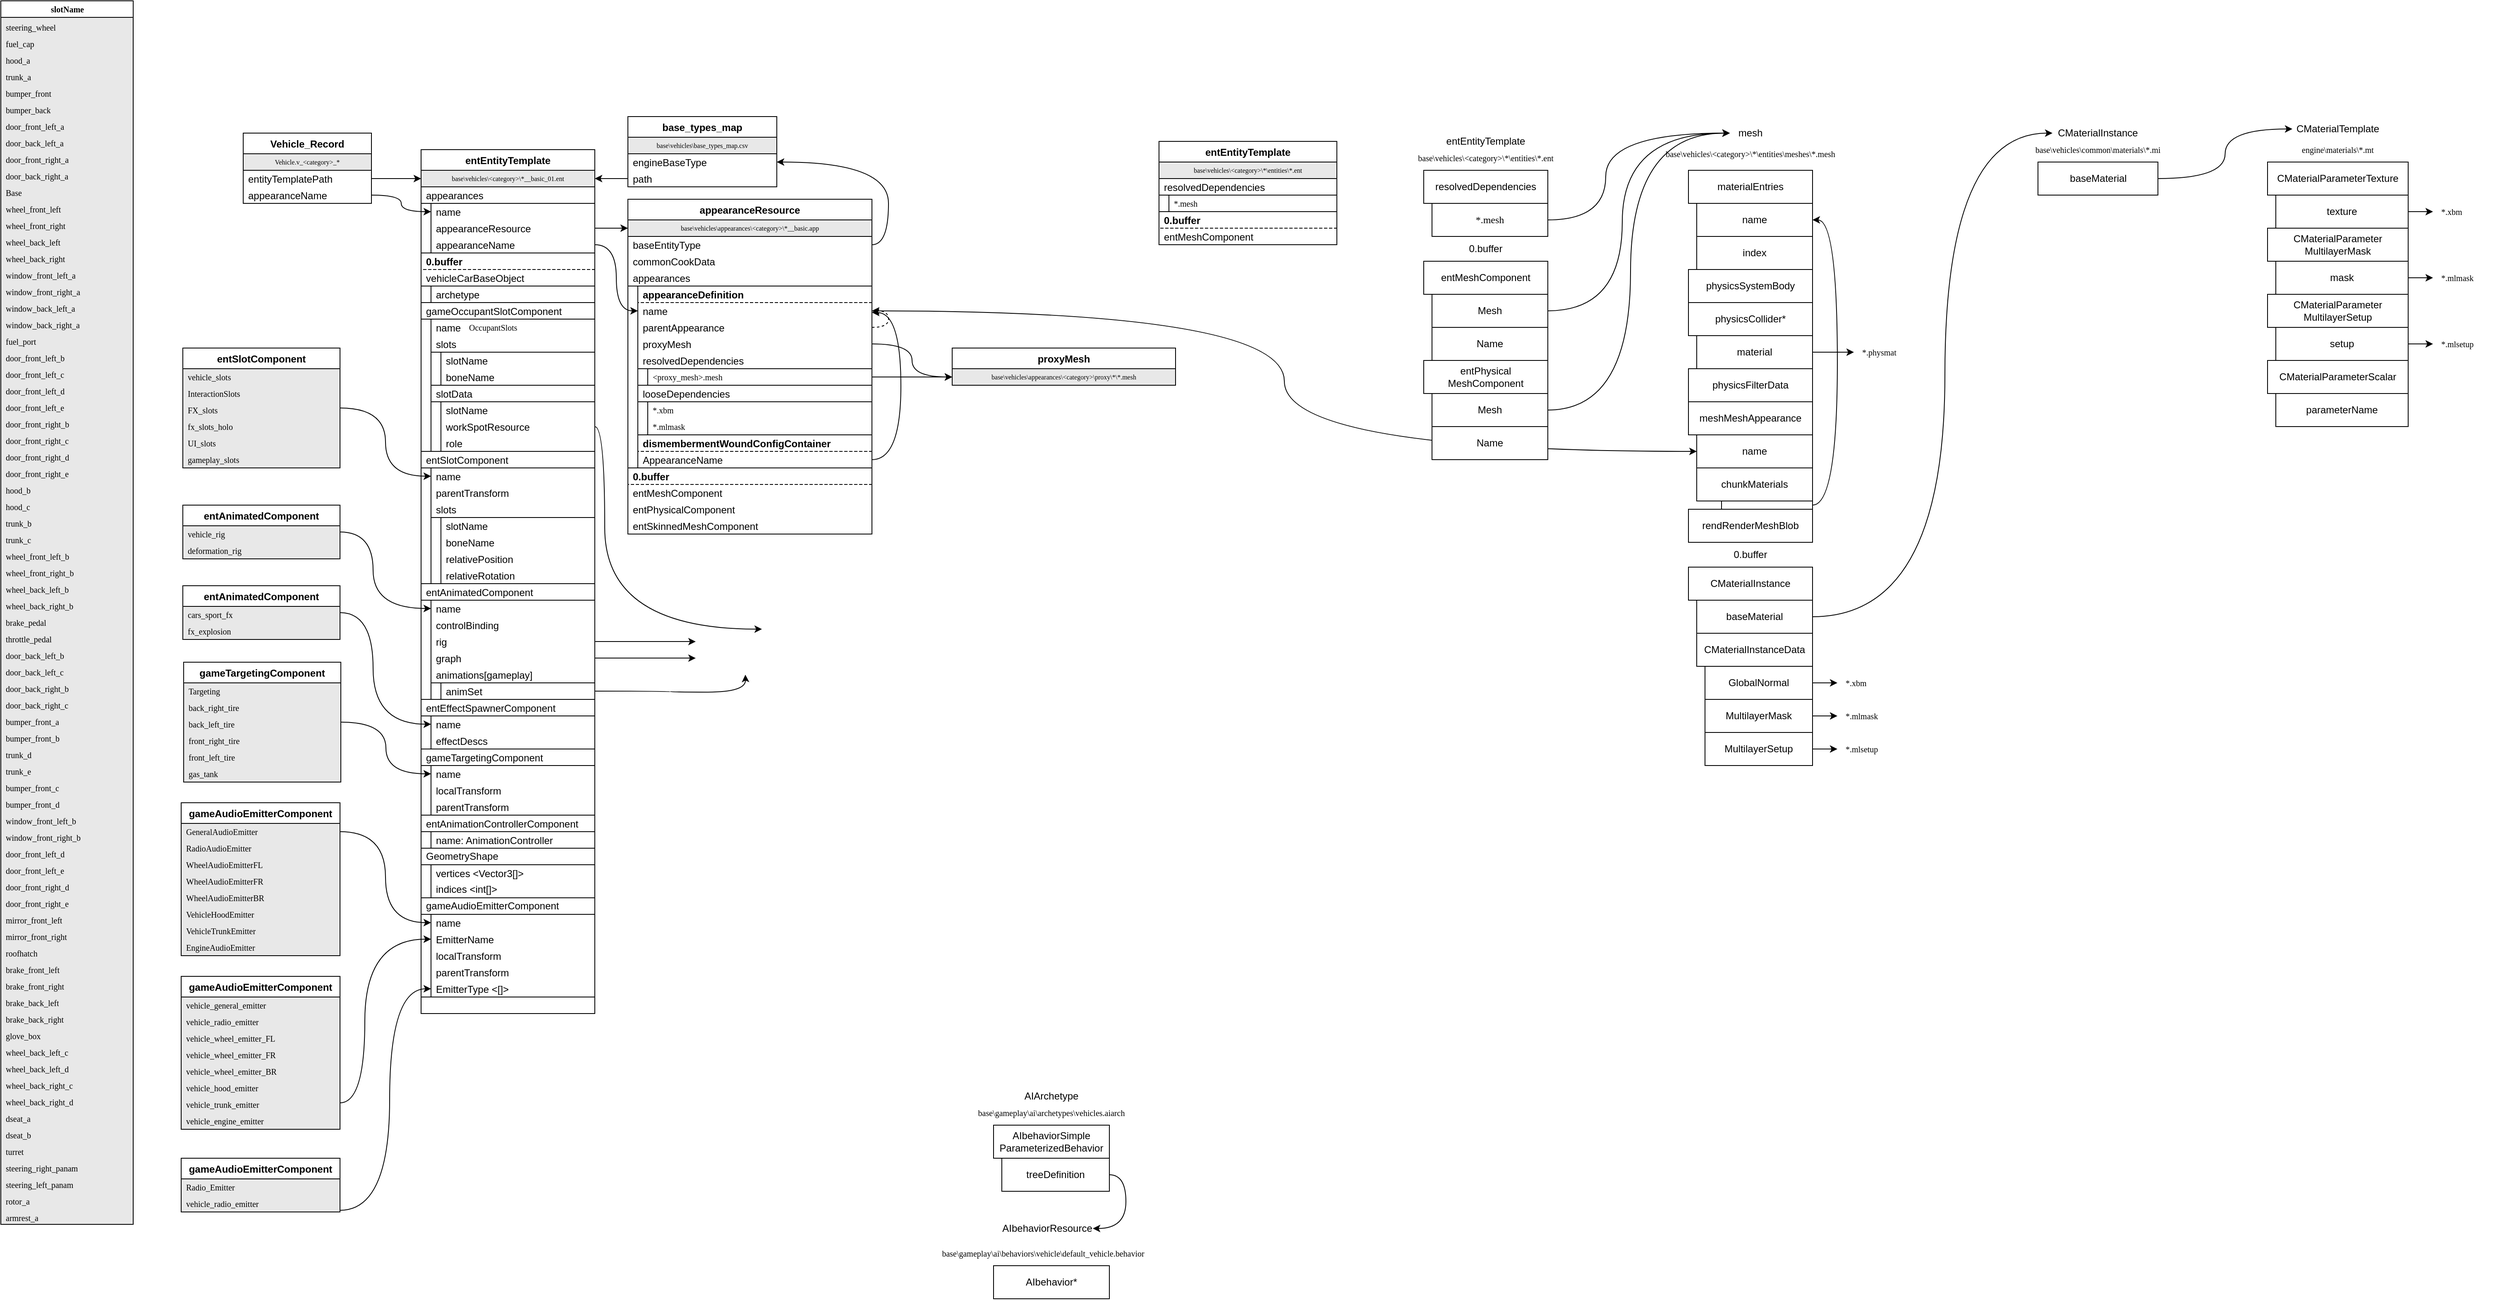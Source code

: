 <mxfile version="15.7.3" type="device"><diagram id="fV5OQzzMkyfPKilwvhax" name="Page-1"><mxGraphModel dx="2160" dy="1828" grid="1" gridSize="10" guides="1" tooltips="1" connect="1" arrows="1" fold="1" page="1" pageScale="1" pageWidth="3000" pageHeight="3000" math="0" shadow="0"><root><mxCell id="0"/><mxCell id="1" parent="0"/><mxCell id="_V3NChvN-jHLelf0p4Rr-436" style="edgeStyle=orthogonalEdgeStyle;curved=1;sketch=0;orthogonalLoop=1;jettySize=auto;html=1;exitX=1;exitY=0.5;exitDx=0;exitDy=0;shadow=0;fontFamily=Helvetica;fontSize=8;fontColor=default;startSize=12;strokeColor=default;" edge="1" parent="1" source="_V3NChvN-jHLelf0p4Rr-358"><mxGeometry relative="1" as="geometry"><mxPoint x="1020" y="920" as="targetPoint"/><Array as="points"><mxPoint x="830" y="675"/><mxPoint x="830" y="920"/></Array></mxGeometry></mxCell><mxCell id="_V3NChvN-jHLelf0p4Rr-100" style="edgeStyle=orthogonalEdgeStyle;curved=1;orthogonalLoop=1;jettySize=auto;html=1;exitX=1;exitY=0.5;exitDx=0;exitDy=0;fontFamily=Fira Code;fontSize=12;fontColor=default;strokeColor=default;entryX=0;entryY=0.5;entryDx=0;entryDy=0;" edge="1" parent="1" source="_V3NChvN-jHLelf0p4Rr-260" target="_V3NChvN-jHLelf0p4Rr-99"><mxGeometry relative="1" as="geometry"><mxPoint x="940" y="490" as="sourcePoint"/><mxPoint x="1410" y="560" as="targetPoint"/></mxGeometry></mxCell><mxCell id="_V3NChvN-jHLelf0p4Rr-62" style="edgeStyle=orthogonalEdgeStyle;curved=1;orthogonalLoop=1;jettySize=auto;html=1;exitX=1;exitY=0.5;exitDx=0;exitDy=0;entryX=1;entryY=0.5;entryDx=0;entryDy=0;dashed=1;fontFamily=Helvetica;fontSize=12;fontColor=#FFFFFF;strokeColor=default;" edge="1" parent="1" source="_V3NChvN-jHLelf0p4Rr-61"><mxGeometry relative="1" as="geometry"><mxPoint x="940" y="490" as="targetPoint"/><Array as="points"><mxPoint x="990" y="820"/><mxPoint x="990" y="490"/></Array></mxGeometry></mxCell><mxCell id="_V3NChvN-jHLelf0p4Rr-63" value="entEntityTemplate" style="text;html=1;strokeColor=none;fillColor=none;align=center;verticalAlign=middle;whiteSpace=wrap;rounded=0;" vertex="1" parent="1"><mxGeometry x="1830" y="315" width="130" height="30" as="geometry"/></mxCell><mxCell id="_V3NChvN-jHLelf0p4Rr-65" value="base\vehicles\&amp;lt;category&amp;gt;\*\entities\*.ent" style="text;html=1;strokeColor=none;fillColor=none;align=center;verticalAlign=middle;whiteSpace=wrap;rounded=0;fontFamily=Fira Code;fontSize=10;" vertex="1" parent="1"><mxGeometry x="1730" y="335" width="330" height="30" as="geometry"/></mxCell><mxCell id="_V3NChvN-jHLelf0p4Rr-66" value="resolvedDependencies" style="rounded=0;whiteSpace=wrap;html=1;" vertex="1" parent="1"><mxGeometry x="1820" y="365" width="150" height="40" as="geometry"/></mxCell><mxCell id="_V3NChvN-jHLelf0p4Rr-73" style="edgeStyle=orthogonalEdgeStyle;curved=1;orthogonalLoop=1;jettySize=auto;html=1;exitX=1;exitY=0.5;exitDx=0;exitDy=0;entryX=0;entryY=0.5;entryDx=0;entryDy=0;fontFamily=Fira Code;fontSize=12;fontColor=default;strokeColor=default;" edge="1" parent="1" source="_V3NChvN-jHLelf0p4Rr-68" target="_V3NChvN-jHLelf0p4Rr-69"><mxGeometry relative="1" as="geometry"><Array as="points"><mxPoint x="2040" y="425"/><mxPoint x="2040" y="320"/></Array></mxGeometry></mxCell><mxCell id="_V3NChvN-jHLelf0p4Rr-68" value="*.mesh" style="rounded=0;whiteSpace=wrap;html=1;fontFamily=Fira Code;" vertex="1" parent="1"><mxGeometry x="1830" y="405" width="140" height="40" as="geometry"/></mxCell><mxCell id="_V3NChvN-jHLelf0p4Rr-69" value="mesh" style="text;html=1;strokeColor=none;fillColor=none;align=center;verticalAlign=middle;whiteSpace=wrap;rounded=0;" vertex="1" parent="1"><mxGeometry x="2190" y="305" width="50" height="30" as="geometry"/></mxCell><mxCell id="_V3NChvN-jHLelf0p4Rr-71" value="0.buffer" style="text;html=1;strokeColor=none;fillColor=none;align=center;verticalAlign=middle;whiteSpace=wrap;rounded=0;" vertex="1" parent="1"><mxGeometry x="1830" y="445" width="130" height="30" as="geometry"/></mxCell><mxCell id="_V3NChvN-jHLelf0p4Rr-72" value="entMeshComponent" style="rounded=0;whiteSpace=wrap;html=1;" vertex="1" parent="1"><mxGeometry x="1820" y="475" width="150" height="40" as="geometry"/></mxCell><mxCell id="_V3NChvN-jHLelf0p4Rr-75" style="edgeStyle=orthogonalEdgeStyle;curved=1;orthogonalLoop=1;jettySize=auto;html=1;exitX=1;exitY=0.5;exitDx=0;exitDy=0;entryX=0;entryY=0.5;entryDx=0;entryDy=0;fontFamily=Fira Code;fontSize=12;fontColor=default;strokeColor=default;" edge="1" parent="1" source="_V3NChvN-jHLelf0p4Rr-74" target="_V3NChvN-jHLelf0p4Rr-69"><mxGeometry relative="1" as="geometry"><Array as="points"><mxPoint x="2060" y="535"/><mxPoint x="2060" y="320"/></Array></mxGeometry></mxCell><mxCell id="_V3NChvN-jHLelf0p4Rr-74" value="Mesh" style="rounded=0;whiteSpace=wrap;html=1;" vertex="1" parent="1"><mxGeometry x="1830" y="515" width="140" height="40" as="geometry"/></mxCell><mxCell id="_V3NChvN-jHLelf0p4Rr-76" value="Name" style="rounded=0;whiteSpace=wrap;html=1;" vertex="1" parent="1"><mxGeometry x="1830" y="555" width="140" height="40" as="geometry"/></mxCell><mxCell id="_V3NChvN-jHLelf0p4Rr-77" value="entPhysical&lt;br&gt;MeshComponent" style="rounded=0;whiteSpace=wrap;html=1;" vertex="1" parent="1"><mxGeometry x="1820" y="595" width="150" height="40" as="geometry"/></mxCell><mxCell id="_V3NChvN-jHLelf0p4Rr-80" style="edgeStyle=orthogonalEdgeStyle;curved=1;orthogonalLoop=1;jettySize=auto;html=1;exitX=1;exitY=0.5;exitDx=0;exitDy=0;entryX=0;entryY=0.5;entryDx=0;entryDy=0;fontFamily=Fira Code;fontSize=12;fontColor=default;strokeColor=default;" edge="1" parent="1" source="_V3NChvN-jHLelf0p4Rr-78" target="_V3NChvN-jHLelf0p4Rr-69"><mxGeometry relative="1" as="geometry"><Array as="points"><mxPoint x="2070" y="655"/><mxPoint x="2070" y="320"/></Array></mxGeometry></mxCell><mxCell id="_V3NChvN-jHLelf0p4Rr-78" value="Mesh" style="rounded=0;whiteSpace=wrap;html=1;" vertex="1" parent="1"><mxGeometry x="1830" y="635" width="140" height="40" as="geometry"/></mxCell><mxCell id="_V3NChvN-jHLelf0p4Rr-79" value="Name" style="rounded=0;whiteSpace=wrap;html=1;" vertex="1" parent="1"><mxGeometry x="1830" y="675" width="140" height="40" as="geometry"/></mxCell><mxCell id="_V3NChvN-jHLelf0p4Rr-83" value="materialEntries" style="rounded=0;whiteSpace=wrap;html=1;" vertex="1" parent="1"><mxGeometry x="2140" y="365" width="150" height="40" as="geometry"/></mxCell><mxCell id="_V3NChvN-jHLelf0p4Rr-89" value="name" style="rounded=0;whiteSpace=wrap;html=1;" vertex="1" parent="1"><mxGeometry x="2150" y="405" width="140" height="40" as="geometry"/></mxCell><mxCell id="_V3NChvN-jHLelf0p4Rr-90" value="index" style="rounded=0;whiteSpace=wrap;html=1;" vertex="1" parent="1"><mxGeometry x="2150" y="445" width="140" height="40" as="geometry"/></mxCell><mxCell id="_V3NChvN-jHLelf0p4Rr-91" value="physicsSystemBody" style="rounded=0;whiteSpace=wrap;html=1;" vertex="1" parent="1"><mxGeometry x="2140" y="485" width="150" height="40" as="geometry"/></mxCell><mxCell id="_V3NChvN-jHLelf0p4Rr-92" value="physicsCollider*" style="rounded=0;whiteSpace=wrap;html=1;" vertex="1" parent="1"><mxGeometry x="2140" y="525" width="150" height="40" as="geometry"/></mxCell><mxCell id="_V3NChvN-jHLelf0p4Rr-141" style="edgeStyle=orthogonalEdgeStyle;curved=1;orthogonalLoop=1;jettySize=auto;html=1;exitX=1;exitY=0.5;exitDx=0;exitDy=0;fontFamily=Fira Code;fontSize=10;fontColor=default;strokeColor=default;" edge="1" parent="1" source="_V3NChvN-jHLelf0p4Rr-93" target="_V3NChvN-jHLelf0p4Rr-140"><mxGeometry relative="1" as="geometry"/></mxCell><mxCell id="_V3NChvN-jHLelf0p4Rr-93" value="material" style="rounded=0;whiteSpace=wrap;html=1;" vertex="1" parent="1"><mxGeometry x="2150" y="565" width="140" height="40" as="geometry"/></mxCell><mxCell id="_V3NChvN-jHLelf0p4Rr-94" value="physicsFilterData" style="rounded=0;whiteSpace=wrap;html=1;" vertex="1" parent="1"><mxGeometry x="2140" y="605" width="150" height="40" as="geometry"/></mxCell><mxCell id="_V3NChvN-jHLelf0p4Rr-95" value="meshMeshAppearance" style="rounded=0;whiteSpace=wrap;html=1;" vertex="1" parent="1"><mxGeometry x="2140" y="645" width="150" height="40" as="geometry"/></mxCell><mxCell id="_V3NChvN-jHLelf0p4Rr-96" value="chunkMaterials" style="rounded=0;whiteSpace=wrap;html=1;" vertex="1" parent="1"><mxGeometry x="2150" y="725" width="140" height="40" as="geometry"/></mxCell><mxCell id="_V3NChvN-jHLelf0p4Rr-98" style="edgeStyle=orthogonalEdgeStyle;curved=1;orthogonalLoop=1;jettySize=auto;html=1;exitX=1;exitY=0.5;exitDx=0;exitDy=0;entryX=1;entryY=0.5;entryDx=0;entryDy=0;fontFamily=Fira Code;fontSize=12;fontColor=default;strokeColor=default;" edge="1" parent="1" source="_V3NChvN-jHLelf0p4Rr-97" target="_V3NChvN-jHLelf0p4Rr-89"><mxGeometry relative="1" as="geometry"><Array as="points"><mxPoint x="2320" y="770"/><mxPoint x="2320" y="425"/></Array></mxGeometry></mxCell><mxCell id="_V3NChvN-jHLelf0p4Rr-97" value="" style="rounded=0;whiteSpace=wrap;html=1;fontFamily=Courier New;fontSize=10;fillColor=none;strokeColor=default;" vertex="1" parent="1"><mxGeometry x="2180" y="765" width="110" height="10" as="geometry"/></mxCell><mxCell id="_V3NChvN-jHLelf0p4Rr-99" value="name" style="rounded=0;whiteSpace=wrap;html=1;" vertex="1" parent="1"><mxGeometry x="2150" y="685" width="140" height="40" as="geometry"/></mxCell><mxCell id="_V3NChvN-jHLelf0p4Rr-101" value="rendRenderMeshBlob" style="rounded=0;whiteSpace=wrap;html=1;" vertex="1" parent="1"><mxGeometry x="2140" y="775" width="150" height="40" as="geometry"/></mxCell><mxCell id="_V3NChvN-jHLelf0p4Rr-102" value="0.buffer" style="text;html=1;strokeColor=none;fillColor=none;align=center;verticalAlign=middle;whiteSpace=wrap;rounded=0;" vertex="1" parent="1"><mxGeometry x="2160" y="815" width="110" height="30" as="geometry"/></mxCell><mxCell id="_V3NChvN-jHLelf0p4Rr-103" value="CMaterialInstance" style="rounded=0;whiteSpace=wrap;html=1;" vertex="1" parent="1"><mxGeometry x="2140" y="845" width="150" height="40" as="geometry"/></mxCell><mxCell id="_V3NChvN-jHLelf0p4Rr-109" style="edgeStyle=orthogonalEdgeStyle;curved=1;orthogonalLoop=1;jettySize=auto;html=1;exitX=1;exitY=0.5;exitDx=0;exitDy=0;entryX=0;entryY=0.5;entryDx=0;entryDy=0;fontFamily=Fira Code;fontSize=12;fontColor=default;strokeColor=default;" edge="1" parent="1" source="_V3NChvN-jHLelf0p4Rr-104" target="_V3NChvN-jHLelf0p4Rr-106"><mxGeometry relative="1" as="geometry"><Array as="points"><mxPoint x="2450" y="905"/><mxPoint x="2450" y="320"/></Array></mxGeometry></mxCell><mxCell id="_V3NChvN-jHLelf0p4Rr-104" value="baseMaterial" style="rounded=0;whiteSpace=wrap;html=1;" vertex="1" parent="1"><mxGeometry x="2150" y="885" width="140" height="40" as="geometry"/></mxCell><mxCell id="_V3NChvN-jHLelf0p4Rr-105" value="base\vehicles\&amp;lt;category&amp;gt;\*\entities\meshes\*.mesh" style="text;html=1;strokeColor=none;fillColor=none;align=center;verticalAlign=middle;whiteSpace=wrap;rounded=0;fontFamily=Fira Code;fontSize=10;" vertex="1" parent="1"><mxGeometry x="2090" y="330" width="250" height="30" as="geometry"/></mxCell><mxCell id="_V3NChvN-jHLelf0p4Rr-106" value="CMaterialInstance" style="text;html=1;strokeColor=none;fillColor=none;align=center;verticalAlign=middle;whiteSpace=wrap;rounded=0;" vertex="1" parent="1"><mxGeometry x="2580" y="305" width="110" height="30" as="geometry"/></mxCell><mxCell id="_V3NChvN-jHLelf0p4Rr-107" value="base\vehicles\common\materials\*.mi" style="text;html=1;strokeColor=none;fillColor=none;align=center;verticalAlign=middle;whiteSpace=wrap;rounded=0;fontFamily=Fira Code;fontSize=10;" vertex="1" parent="1"><mxGeometry x="2510" y="325" width="250" height="30" as="geometry"/></mxCell><mxCell id="_V3NChvN-jHLelf0p4Rr-110" value="CMaterialInstanceData" style="rounded=0;whiteSpace=wrap;html=1;" vertex="1" parent="1"><mxGeometry x="2150" y="925" width="140" height="40" as="geometry"/></mxCell><mxCell id="_V3NChvN-jHLelf0p4Rr-135" style="edgeStyle=orthogonalEdgeStyle;curved=1;orthogonalLoop=1;jettySize=auto;html=1;exitX=1;exitY=0.5;exitDx=0;exitDy=0;entryX=0;entryY=0.5;entryDx=0;entryDy=0;fontFamily=Fira Code;fontSize=10;fontColor=default;strokeColor=default;" edge="1" parent="1" source="_V3NChvN-jHLelf0p4Rr-111" target="_V3NChvN-jHLelf0p4Rr-133"><mxGeometry relative="1" as="geometry"/></mxCell><mxCell id="_V3NChvN-jHLelf0p4Rr-111" value="GlobalNormal" style="rounded=0;whiteSpace=wrap;html=1;" vertex="1" parent="1"><mxGeometry x="2160" y="965" width="130" height="40" as="geometry"/></mxCell><mxCell id="_V3NChvN-jHLelf0p4Rr-136" style="edgeStyle=orthogonalEdgeStyle;curved=1;orthogonalLoop=1;jettySize=auto;html=1;exitX=1;exitY=0.5;exitDx=0;exitDy=0;fontFamily=Fira Code;fontSize=10;fontColor=default;strokeColor=default;" edge="1" parent="1" source="_V3NChvN-jHLelf0p4Rr-112" target="_V3NChvN-jHLelf0p4Rr-134"><mxGeometry relative="1" as="geometry"/></mxCell><mxCell id="_V3NChvN-jHLelf0p4Rr-112" value="MultilayerMask" style="rounded=0;whiteSpace=wrap;html=1;" vertex="1" parent="1"><mxGeometry x="2160" y="1005" width="130" height="40" as="geometry"/></mxCell><mxCell id="_V3NChvN-jHLelf0p4Rr-115" style="edgeStyle=orthogonalEdgeStyle;curved=1;orthogonalLoop=1;jettySize=auto;html=1;exitX=1;exitY=0.5;exitDx=0;exitDy=0;entryX=0;entryY=0.5;entryDx=0;entryDy=0;fontFamily=Fira Code;fontSize=10;fontColor=default;strokeColor=default;" edge="1" parent="1" source="_V3NChvN-jHLelf0p4Rr-113" target="_V3NChvN-jHLelf0p4Rr-114"><mxGeometry relative="1" as="geometry"/></mxCell><mxCell id="_V3NChvN-jHLelf0p4Rr-113" value="MultilayerSetup" style="rounded=0;whiteSpace=wrap;html=1;" vertex="1" parent="1"><mxGeometry x="2160" y="1045" width="130" height="40" as="geometry"/></mxCell><mxCell id="_V3NChvN-jHLelf0p4Rr-114" value="*.mlsetup" style="rounded=0;whiteSpace=wrap;html=1;fontFamily=Fira Code;fontSize=10;fillColor=none;strokeColor=none;align=left;spacingLeft=8;" vertex="1" parent="1"><mxGeometry x="2320" y="1045" width="70" height="40" as="geometry"/></mxCell><mxCell id="_V3NChvN-jHLelf0p4Rr-121" style="edgeStyle=orthogonalEdgeStyle;curved=1;orthogonalLoop=1;jettySize=auto;html=1;exitX=1;exitY=0.5;exitDx=0;exitDy=0;entryX=0;entryY=0.5;entryDx=0;entryDy=0;fontFamily=Fira Code;fontSize=10;fontColor=default;strokeColor=default;" edge="1" parent="1" source="_V3NChvN-jHLelf0p4Rr-117" target="_V3NChvN-jHLelf0p4Rr-118"><mxGeometry relative="1" as="geometry"/></mxCell><mxCell id="_V3NChvN-jHLelf0p4Rr-117" value="baseMaterial" style="rounded=0;whiteSpace=wrap;html=1;" vertex="1" parent="1"><mxGeometry x="2562.5" y="355" width="145" height="40" as="geometry"/></mxCell><mxCell id="_V3NChvN-jHLelf0p4Rr-118" value="CMaterialTemplate" style="text;html=1;strokeColor=none;fillColor=none;align=center;verticalAlign=middle;whiteSpace=wrap;rounded=0;" vertex="1" parent="1"><mxGeometry x="2870" y="300" width="110" height="30" as="geometry"/></mxCell><mxCell id="_V3NChvN-jHLelf0p4Rr-119" value="engine\materials\*.mt" style="text;html=1;strokeColor=none;fillColor=none;align=center;verticalAlign=middle;whiteSpace=wrap;rounded=0;fontFamily=Fira Code;fontSize=10;" vertex="1" parent="1"><mxGeometry x="2800" y="325" width="250" height="30" as="geometry"/></mxCell><mxCell id="_V3NChvN-jHLelf0p4Rr-120" value="CMaterialParameterTexture" style="rounded=0;whiteSpace=wrap;html=1;" vertex="1" parent="1"><mxGeometry x="2840" y="355" width="170" height="40" as="geometry"/></mxCell><mxCell id="_V3NChvN-jHLelf0p4Rr-125" style="edgeStyle=orthogonalEdgeStyle;curved=1;orthogonalLoop=1;jettySize=auto;html=1;exitX=1;exitY=0.5;exitDx=0;exitDy=0;entryX=0;entryY=0.5;entryDx=0;entryDy=0;fontFamily=Fira Code;fontSize=10;fontColor=default;strokeColor=default;" edge="1" parent="1" source="_V3NChvN-jHLelf0p4Rr-122" target="_V3NChvN-jHLelf0p4Rr-124"><mxGeometry relative="1" as="geometry"/></mxCell><mxCell id="_V3NChvN-jHLelf0p4Rr-122" value="texture" style="rounded=0;whiteSpace=wrap;html=1;" vertex="1" parent="1"><mxGeometry x="2850" y="395" width="160" height="40" as="geometry"/></mxCell><mxCell id="_V3NChvN-jHLelf0p4Rr-123" value="CMaterialParameter&lt;br&gt;MultilayerMask" style="rounded=0;whiteSpace=wrap;html=1;" vertex="1" parent="1"><mxGeometry x="2840" y="435" width="170" height="40" as="geometry"/></mxCell><mxCell id="_V3NChvN-jHLelf0p4Rr-124" value="*.xbm" style="rounded=0;whiteSpace=wrap;html=1;fontFamily=Fira Code;fontSize=10;fillColor=none;strokeColor=none;align=left;spacingLeft=8;" vertex="1" parent="1"><mxGeometry x="3040" y="395" width="60" height="40" as="geometry"/></mxCell><mxCell id="_V3NChvN-jHLelf0p4Rr-128" style="edgeStyle=orthogonalEdgeStyle;curved=1;orthogonalLoop=1;jettySize=auto;html=1;exitX=1;exitY=0.5;exitDx=0;exitDy=0;entryX=0;entryY=0.5;entryDx=0;entryDy=0;fontFamily=Fira Code;fontSize=10;fontColor=default;strokeColor=default;" edge="1" parent="1" source="_V3NChvN-jHLelf0p4Rr-126" target="_V3NChvN-jHLelf0p4Rr-127"><mxGeometry relative="1" as="geometry"/></mxCell><mxCell id="_V3NChvN-jHLelf0p4Rr-126" value="mask" style="rounded=0;whiteSpace=wrap;html=1;" vertex="1" parent="1"><mxGeometry x="2850" y="475" width="160" height="40" as="geometry"/></mxCell><mxCell id="_V3NChvN-jHLelf0p4Rr-127" value="*.mlmask" style="rounded=0;whiteSpace=wrap;html=1;fontFamily=Fira Code;fontSize=10;fillColor=none;strokeColor=none;align=left;spacingLeft=8;" vertex="1" parent="1"><mxGeometry x="3040" y="475" width="80" height="40" as="geometry"/></mxCell><mxCell id="_V3NChvN-jHLelf0p4Rr-129" value="CMaterialParameter&lt;br&gt;MultilayerSetup" style="rounded=0;whiteSpace=wrap;html=1;" vertex="1" parent="1"><mxGeometry x="2840" y="515" width="170" height="40" as="geometry"/></mxCell><mxCell id="_V3NChvN-jHLelf0p4Rr-132" style="edgeStyle=orthogonalEdgeStyle;curved=1;orthogonalLoop=1;jettySize=auto;html=1;exitX=1;exitY=0.5;exitDx=0;exitDy=0;entryX=0;entryY=0.5;entryDx=0;entryDy=0;fontFamily=Fira Code;fontSize=10;fontColor=default;strokeColor=default;" edge="1" parent="1" source="_V3NChvN-jHLelf0p4Rr-130" target="_V3NChvN-jHLelf0p4Rr-131"><mxGeometry relative="1" as="geometry"/></mxCell><mxCell id="_V3NChvN-jHLelf0p4Rr-130" value="setup" style="rounded=0;whiteSpace=wrap;html=1;" vertex="1" parent="1"><mxGeometry x="2850" y="555" width="160" height="40" as="geometry"/></mxCell><mxCell id="_V3NChvN-jHLelf0p4Rr-131" value="*.mlsetup" style="rounded=0;whiteSpace=wrap;html=1;fontFamily=Fira Code;fontSize=10;fillColor=none;strokeColor=none;align=left;spacingLeft=8;" vertex="1" parent="1"><mxGeometry x="3040" y="555" width="80" height="40" as="geometry"/></mxCell><mxCell id="_V3NChvN-jHLelf0p4Rr-133" value="*.xbm" style="rounded=0;whiteSpace=wrap;html=1;fontFamily=Fira Code;fontSize=10;fillColor=none;strokeColor=none;align=left;spacingLeft=8;" vertex="1" parent="1"><mxGeometry x="2320" y="965" width="70" height="40" as="geometry"/></mxCell><mxCell id="_V3NChvN-jHLelf0p4Rr-134" value="*.mlmask" style="rounded=0;whiteSpace=wrap;html=1;fontFamily=Fira Code;fontSize=10;fillColor=none;strokeColor=none;align=left;spacingLeft=8;" vertex="1" parent="1"><mxGeometry x="2320" y="1005" width="70" height="40" as="geometry"/></mxCell><mxCell id="_V3NChvN-jHLelf0p4Rr-137" value="CMaterialParameterScalar" style="rounded=0;whiteSpace=wrap;html=1;" vertex="1" parent="1"><mxGeometry x="2840" y="595" width="170" height="40" as="geometry"/></mxCell><mxCell id="_V3NChvN-jHLelf0p4Rr-138" value="parameterName" style="rounded=0;whiteSpace=wrap;html=1;" vertex="1" parent="1"><mxGeometry x="2850" y="635" width="160" height="40" as="geometry"/></mxCell><mxCell id="_V3NChvN-jHLelf0p4Rr-140" value="*.physmat" style="rounded=0;whiteSpace=wrap;html=1;fontFamily=Fira Code;fontSize=10;fillColor=none;strokeColor=none;align=left;spacingLeft=8;" vertex="1" parent="1"><mxGeometry x="2340" y="565" width="70" height="40" as="geometry"/></mxCell><mxCell id="_V3NChvN-jHLelf0p4Rr-146" value="AIArchetype" style="text;html=1;strokeColor=none;fillColor=none;align=center;verticalAlign=middle;whiteSpace=wrap;rounded=0;" vertex="1" parent="1"><mxGeometry x="1315" y="1470" width="110" height="30" as="geometry"/></mxCell><mxCell id="_V3NChvN-jHLelf0p4Rr-147" value="base\gameplay\ai\archetypes\vehicles.aiarch" style="text;html=1;strokeColor=none;fillColor=none;align=center;verticalAlign=middle;whiteSpace=wrap;rounded=0;fontFamily=Fira Code;fontSize=10;" vertex="1" parent="1"><mxGeometry x="1190" y="1490" width="360" height="30" as="geometry"/></mxCell><mxCell id="_V3NChvN-jHLelf0p4Rr-150" value="AIbehaviorSimple&lt;br&gt;ParameterizedBehavior" style="rounded=0;whiteSpace=wrap;html=1;" vertex="1" parent="1"><mxGeometry x="1300" y="1520" width="140" height="40" as="geometry"/></mxCell><mxCell id="_V3NChvN-jHLelf0p4Rr-154" style="edgeStyle=orthogonalEdgeStyle;curved=1;orthogonalLoop=1;jettySize=auto;html=1;exitX=1;exitY=0.5;exitDx=0;exitDy=0;entryX=1;entryY=0.5;entryDx=0;entryDy=0;fontFamily=Fira Code;fontSize=10;fontColor=default;strokeColor=default;" edge="1" parent="1" source="_V3NChvN-jHLelf0p4Rr-151" target="_V3NChvN-jHLelf0p4Rr-153"><mxGeometry relative="1" as="geometry"/></mxCell><mxCell id="_V3NChvN-jHLelf0p4Rr-151" value="treeDefinition" style="rounded=0;whiteSpace=wrap;html=1;" vertex="1" parent="1"><mxGeometry x="1310" y="1560" width="130" height="40" as="geometry"/></mxCell><mxCell id="_V3NChvN-jHLelf0p4Rr-152" value="base\gameplay\ai\behaviors\vehicle\default_vehicle.behavior" style="text;html=1;strokeColor=none;fillColor=none;align=center;verticalAlign=middle;whiteSpace=wrap;rounded=0;fontFamily=Fira Code;fontSize=10;" vertex="1" parent="1"><mxGeometry x="1180" y="1660" width="360" height="30" as="geometry"/></mxCell><mxCell id="_V3NChvN-jHLelf0p4Rr-153" value="AIbehaviorResource" style="text;html=1;strokeColor=none;fillColor=none;align=center;verticalAlign=middle;whiteSpace=wrap;rounded=0;" vertex="1" parent="1"><mxGeometry x="1310" y="1630" width="110" height="30" as="geometry"/></mxCell><mxCell id="_V3NChvN-jHLelf0p4Rr-155" value="AIbehavior*" style="rounded=0;whiteSpace=wrap;html=1;" vertex="1" parent="1"><mxGeometry x="1300" y="1690" width="140" height="40" as="geometry"/></mxCell><mxCell id="_V3NChvN-jHLelf0p4Rr-172" value="Vehicle_Record" style="swimlane;fontStyle=1;childLayout=stackLayout;horizontal=1;startSize=25;horizontalStack=0;resizeParent=1;resizeParentMax=0;resizeLast=0;collapsible=0;marginBottom=0;rounded=0;fontFamily=Helvetica;fontSize=12;fontColor=default;strokeColor=default;fillColor=#FFFFFF;align=center;noLabel=0;container=0;fixDash=0;direction=east;separatorColor=none;swimlaneLine=0;swimlaneFillColor=#FFFFFF;connectable=0;" vertex="1" parent="1"><mxGeometry x="393" y="320" width="155" height="85" as="geometry"><mxRectangle x="20" y="580" width="130" height="30" as="alternateBounds"/></mxGeometry></mxCell><mxCell id="_V3NChvN-jHLelf0p4Rr-187" value="Vehicle.v_&lt;category&gt;_*" style="text;strokeColor=default;fillColor=#E8E8E8;align=center;verticalAlign=middle;whiteSpace=wrap;rounded=0;fontFamily=Fira Code;fontSize=8;fontColor=default;labelBorderColor=none;perimeterSpacing=0;autosize=1;spacing=2;" vertex="1" parent="_V3NChvN-jHLelf0p4Rr-172"><mxGeometry y="25" width="155" height="20" as="geometry"/></mxCell><mxCell id="_V3NChvN-jHLelf0p4Rr-173" value="entityTemplatePath" style="text;strokeColor=none;fillColor=none;align=left;verticalAlign=middle;spacingLeft=4;spacingRight=4;overflow=hidden;points=[[0,0.5],[1,0.5]];portConstraint=eastwest;rotatable=0;rounded=0;fontFamily=Helvetica;fontSize=12;fontColor=default;spacing=2;spacingBottom=0;" vertex="1" parent="_V3NChvN-jHLelf0p4Rr-172"><mxGeometry y="45" width="155" height="20" as="geometry"/></mxCell><mxCell id="_V3NChvN-jHLelf0p4Rr-174" value="appearanceName" style="text;strokeColor=none;fillColor=none;align=left;verticalAlign=middle;spacingLeft=4;spacingRight=4;overflow=hidden;points=[[0,0.5],[1,0.5]];portConstraint=eastwest;rotatable=0;rounded=0;fontFamily=Helvetica;fontSize=12;fontColor=default;" vertex="1" parent="_V3NChvN-jHLelf0p4Rr-172"><mxGeometry y="65" width="155" height="20" as="geometry"/></mxCell><mxCell id="_V3NChvN-jHLelf0p4Rr-199" value="entEntityTemplate" style="swimlane;fontStyle=1;childLayout=stackLayout;horizontal=1;startSize=25;horizontalStack=0;resizeParent=1;resizeParentMax=0;resizeLast=0;collapsible=0;marginBottom=0;rounded=0;fontFamily=Helvetica;fontSize=12;fontColor=default;strokeColor=default;fillColor=#FFFFFF;align=center;noLabel=0;container=0;fixDash=0;direction=east;separatorColor=none;swimlaneLine=0;swimlaneFillColor=#FFFFFF;connectable=0;" vertex="1" parent="1"><mxGeometry x="608" y="340" width="210" height="1045" as="geometry"><mxRectangle x="20" y="580" width="130" height="30" as="alternateBounds"/></mxGeometry></mxCell><mxCell id="_V3NChvN-jHLelf0p4Rr-200" value="base\vehicles\&lt;category&gt;\*__basic_01.ent" style="text;strokeColor=default;fillColor=#E8E8E8;align=center;verticalAlign=middle;whiteSpace=wrap;rounded=0;fontFamily=Fira Code;fontSize=8;fontColor=default;labelBorderColor=none;perimeterSpacing=0;autosize=1;spacing=2;" vertex="1" parent="_V3NChvN-jHLelf0p4Rr-199"><mxGeometry y="25" width="210" height="20" as="geometry"/></mxCell><mxCell id="_V3NChvN-jHLelf0p4Rr-201" value="appearances" style="text;strokeColor=none;fillColor=none;align=left;verticalAlign=middle;spacingLeft=4;spacingRight=4;overflow=hidden;points=[[0,0.5],[1,0.5]];portConstraint=eastwest;rotatable=0;rounded=0;fontFamily=Helvetica;fontSize=12;fontColor=default;spacing=2;spacingBottom=0;" vertex="1" parent="_V3NChvN-jHLelf0p4Rr-199"><mxGeometry y="45" width="210" height="20" as="geometry"/></mxCell><mxCell id="_V3NChvN-jHLelf0p4Rr-264" value="" style="swimlane;fontStyle=1;childLayout=stackLayout;horizontal=0;startSize=12;horizontalStack=0;resizeParent=1;resizeParentMax=0;resizeLast=0;collapsible=0;marginBottom=0;rounded=0;fontFamily=Helvetica;fontSize=12;fontColor=default;strokeColor=default;fillColor=#FFFFFF;align=center;noLabel=0;container=0;fixDash=0;direction=east;separatorColor=none;swimlaneLine=1;swimlaneFillColor=#FFFFFF;connectable=0;spacingLeft=0;spacingTop=0;labelBorderColor=none;labelBackgroundColor=none;" vertex="1" parent="_V3NChvN-jHLelf0p4Rr-199"><mxGeometry y="65" width="210" height="60" as="geometry"/></mxCell><mxCell id="_V3NChvN-jHLelf0p4Rr-266" value="name" style="text;strokeColor=none;fillColor=none;align=left;verticalAlign=middle;spacingLeft=4;spacingRight=4;overflow=hidden;points=[[0,0.5],[1,0.5]];portConstraint=eastwest;rotatable=0;rounded=0;fontFamily=Helvetica;fontSize=12;fontColor=default;" vertex="1" parent="_V3NChvN-jHLelf0p4Rr-264"><mxGeometry x="12" width="198" height="20" as="geometry"/></mxCell><mxCell id="_V3NChvN-jHLelf0p4Rr-267" value="appearanceResource" style="text;strokeColor=none;fillColor=none;align=left;verticalAlign=middle;spacingLeft=4;spacingRight=4;overflow=hidden;points=[[0,0.5],[1,0.5]];portConstraint=eastwest;rotatable=0;rounded=0;fontFamily=Helvetica;fontSize=12;fontColor=default;" vertex="1" parent="_V3NChvN-jHLelf0p4Rr-264"><mxGeometry x="12" y="20" width="198" height="20" as="geometry"/></mxCell><mxCell id="_V3NChvN-jHLelf0p4Rr-268" value="appearanceName" style="text;strokeColor=none;fillColor=none;align=left;verticalAlign=middle;spacingLeft=4;spacingRight=4;overflow=hidden;points=[[0,0.5],[1,0.5]];portConstraint=eastwest;rotatable=0;rounded=0;fontFamily=Helvetica;fontSize=12;fontColor=default;" vertex="1" parent="_V3NChvN-jHLelf0p4Rr-264"><mxGeometry x="12" y="40" width="198" height="20" as="geometry"/></mxCell><mxCell id="_V3NChvN-jHLelf0p4Rr-209" value="0.buffer" style="shape=partialRectangle;text;strokeColor=default;fillColor=none;align=left;verticalAlign=middle;spacingLeft=4;spacingRight=4;overflow=hidden;points=[[0,0.5],[1,0.5]];portConstraint=eastwest;rotatable=0;rounded=0;fontFamily=Helvetica;fontSize=12;fontColor=default;fontStyle=1;left=0;top=0;right=0;dashed=1;" vertex="1" parent="_V3NChvN-jHLelf0p4Rr-199"><mxGeometry y="125" width="210" height="20" as="geometry"/></mxCell><mxCell id="_V3NChvN-jHLelf0p4Rr-210" value="vehicleCarBaseObject" style="text;strokeColor=none;fillColor=none;align=left;verticalAlign=middle;spacingLeft=4;spacingRight=4;overflow=hidden;points=[[0,0.5],[1,0.5]];portConstraint=eastwest;rotatable=0;rounded=0;fontFamily=Helvetica;fontSize=12;fontColor=default;" vertex="1" parent="_V3NChvN-jHLelf0p4Rr-199"><mxGeometry y="145" width="210" height="20" as="geometry"/></mxCell><mxCell id="_V3NChvN-jHLelf0p4Rr-294" value="" style="swimlane;fontStyle=1;childLayout=stackLayout;horizontal=0;startSize=12;horizontalStack=0;resizeParent=1;resizeParentMax=0;resizeLast=0;collapsible=0;marginBottom=0;rounded=0;fontFamily=Helvetica;fontSize=12;fontColor=default;strokeColor=default;fillColor=#FFFFFF;align=center;noLabel=0;container=0;fixDash=0;direction=east;separatorColor=none;swimlaneLine=1;swimlaneFillColor=#FFFFFF;connectable=0;spacingLeft=0;spacingTop=0;labelBorderColor=none;labelBackgroundColor=none;" vertex="1" parent="_V3NChvN-jHLelf0p4Rr-199"><mxGeometry y="165" width="210" height="20" as="geometry"/></mxCell><mxCell id="_V3NChvN-jHLelf0p4Rr-295" value="archetype" style="text;strokeColor=none;fillColor=none;align=left;verticalAlign=middle;spacingLeft=4;spacingRight=4;overflow=hidden;points=[[0,0.5],[1,0.5]];portConstraint=eastwest;rotatable=0;rounded=0;fontFamily=Helvetica;fontSize=12;fontColor=default;" vertex="1" parent="_V3NChvN-jHLelf0p4Rr-294"><mxGeometry x="12" width="198" height="20" as="geometry"/></mxCell><mxCell id="_V3NChvN-jHLelf0p4Rr-298" value="gameOccupantSlotComponent" style="text;strokeColor=none;fillColor=none;align=left;verticalAlign=middle;spacingLeft=4;spacingRight=4;overflow=hidden;points=[[0,0.5],[1,0.5]];portConstraint=eastwest;rotatable=0;rounded=0;fontFamily=Helvetica;fontSize=12;fontColor=default;" vertex="1" parent="_V3NChvN-jHLelf0p4Rr-199"><mxGeometry y="185" width="210" height="20" as="geometry"/></mxCell><mxCell id="_V3NChvN-jHLelf0p4Rr-346" value="" style="swimlane;fontStyle=1;childLayout=stackLayout;horizontal=0;startSize=12;horizontalStack=0;resizeParent=1;resizeParentMax=0;resizeLast=0;collapsible=0;marginBottom=0;rounded=0;fontFamily=Helvetica;fontSize=12;fontColor=default;strokeColor=default;fillColor=#FFFFFF;align=center;noLabel=0;container=0;fixDash=0;direction=east;separatorColor=none;swimlaneLine=1;swimlaneFillColor=#FFFFFF;connectable=0;spacingLeft=0;spacingTop=0;labelBorderColor=none;labelBackgroundColor=none;" vertex="1" parent="_V3NChvN-jHLelf0p4Rr-199"><mxGeometry y="205" width="210" height="160" as="geometry"/></mxCell><mxCell id="_V3NChvN-jHLelf0p4Rr-347" value="" style="shape=table;startSize=0;container=1;collapsible=0;childLayout=tableLayout;fixedRows=1;rowLines=0;fontStyle=0;align=center;resizeLast=1;strokeColor=none;fillColor=none;rounded=0;dashed=1;labelBackgroundColor=none;labelBorderColor=none;comic=0;pointerEvents=1;fontFamily=Fira Code;fontSize=10;fontColor=default;html=0;" vertex="1" parent="_V3NChvN-jHLelf0p4Rr-346"><mxGeometry x="12" width="198" height="20" as="geometry"/></mxCell><mxCell id="_V3NChvN-jHLelf0p4Rr-348" value="" style="shape=partialRectangle;collapsible=0;dropTarget=0;pointerEvents=0;fillColor=none;top=0;left=0;bottom=0;right=0;points=[[0,0.5],[1,0.5]];portConstraint=eastwest;rounded=0;dashed=1;labelBackgroundColor=none;labelBorderColor=none;comic=0;fontFamily=Fira Code;fontSize=10;fontColor=default;startSize=12;strokeColor=default;align=left;html=0;" vertex="1" parent="_V3NChvN-jHLelf0p4Rr-347"><mxGeometry width="198" height="20" as="geometry"/></mxCell><mxCell id="_V3NChvN-jHLelf0p4Rr-349" value="name" style="shape=partialRectangle;connectable=0;fillColor=none;top=0;left=0;bottom=0;right=0;fontStyle=0;overflow=hidden;rounded=0;dashed=1;labelBackgroundColor=none;labelBorderColor=none;comic=0;pointerEvents=1;fontFamily=Helvetica;fontSize=12;fontColor=default;startSize=12;strokeColor=default;align=left;html=0;spacingLeft=4;" vertex="1" parent="_V3NChvN-jHLelf0p4Rr-348"><mxGeometry width="38" height="20" as="geometry"><mxRectangle width="38" height="20" as="alternateBounds"/></mxGeometry></mxCell><mxCell id="_V3NChvN-jHLelf0p4Rr-350" value="OccupantSlots" style="shape=partialRectangle;connectable=0;fillColor=none;top=0;left=0;bottom=0;right=0;align=left;spacingLeft=6;fontStyle=0;overflow=hidden;rounded=0;dashed=1;labelBackgroundColor=none;labelBorderColor=none;comic=0;pointerEvents=1;fontFamily=Fira Code;fontSize=10;fontColor=default;startSize=12;strokeColor=default;html=0;" vertex="1" parent="_V3NChvN-jHLelf0p4Rr-348"><mxGeometry x="38" width="160" height="20" as="geometry"><mxRectangle width="160" height="20" as="alternateBounds"/></mxGeometry></mxCell><mxCell id="_V3NChvN-jHLelf0p4Rr-351" value="slots" style="text;strokeColor=none;fillColor=none;align=left;verticalAlign=middle;spacingLeft=4;spacingRight=4;overflow=hidden;points=[[0,0.5],[1,0.5]];portConstraint=eastwest;rotatable=0;rounded=0;fontFamily=Helvetica;fontSize=12;fontColor=default;" vertex="1" parent="_V3NChvN-jHLelf0p4Rr-346"><mxGeometry x="12" y="20" width="198" height="20" as="geometry"/></mxCell><mxCell id="_V3NChvN-jHLelf0p4Rr-352" value="" style="swimlane;fontStyle=1;childLayout=stackLayout;horizontal=0;startSize=12;horizontalStack=0;resizeParent=1;resizeParentMax=0;resizeLast=0;collapsible=0;marginBottom=0;rounded=0;fontFamily=Helvetica;fontSize=12;fontColor=default;strokeColor=default;fillColor=#FFFFFF;align=center;noLabel=0;container=0;fixDash=0;direction=east;separatorColor=none;swimlaneLine=1;swimlaneFillColor=#FFFFFF;connectable=0;spacingLeft=0;spacingTop=0;labelBorderColor=none;labelBackgroundColor=none;" vertex="1" parent="_V3NChvN-jHLelf0p4Rr-346"><mxGeometry x="12" y="40" width="198" height="40" as="geometry"/></mxCell><mxCell id="_V3NChvN-jHLelf0p4Rr-353" value="slotName" style="text;strokeColor=none;fillColor=none;align=left;verticalAlign=middle;spacingLeft=4;spacingRight=4;overflow=hidden;points=[[0,0.5],[1,0.5]];portConstraint=eastwest;rotatable=0;rounded=0;fontFamily=Helvetica;fontSize=12;fontColor=default;" vertex="1" parent="_V3NChvN-jHLelf0p4Rr-352"><mxGeometry x="12" width="186" height="20" as="geometry"/></mxCell><mxCell id="_V3NChvN-jHLelf0p4Rr-354" value="boneName" style="text;strokeColor=none;fillColor=none;align=left;verticalAlign=middle;spacingLeft=4;spacingRight=4;overflow=hidden;points=[[0,0.5],[1,0.5]];portConstraint=eastwest;rotatable=0;rounded=0;fontFamily=Helvetica;fontSize=12;fontColor=default;" vertex="1" parent="_V3NChvN-jHLelf0p4Rr-352"><mxGeometry x="12" y="20" width="186" height="20" as="geometry"/></mxCell><mxCell id="_V3NChvN-jHLelf0p4Rr-355" value="slotData" style="text;strokeColor=none;fillColor=none;align=left;verticalAlign=middle;spacingLeft=4;spacingRight=4;overflow=hidden;points=[[0,0.5],[1,0.5]];portConstraint=eastwest;rotatable=0;rounded=0;fontFamily=Helvetica;fontSize=12;fontColor=default;" vertex="1" parent="_V3NChvN-jHLelf0p4Rr-346"><mxGeometry x="12" y="80" width="198" height="20" as="geometry"/></mxCell><mxCell id="_V3NChvN-jHLelf0p4Rr-356" value="" style="swimlane;fontStyle=1;childLayout=stackLayout;horizontal=0;startSize=12;horizontalStack=0;resizeParent=1;resizeParentMax=0;resizeLast=0;collapsible=0;marginBottom=0;rounded=0;fontFamily=Helvetica;fontSize=12;fontColor=default;strokeColor=default;fillColor=#FFFFFF;align=center;noLabel=0;container=0;fixDash=0;direction=east;separatorColor=none;swimlaneLine=1;swimlaneFillColor=#FFFFFF;connectable=0;spacingLeft=0;spacingTop=0;labelBorderColor=none;labelBackgroundColor=none;" vertex="1" parent="_V3NChvN-jHLelf0p4Rr-346"><mxGeometry x="12" y="100" width="198" height="60" as="geometry"/></mxCell><mxCell id="_V3NChvN-jHLelf0p4Rr-357" value="slotName" style="text;strokeColor=none;fillColor=none;align=left;verticalAlign=middle;spacingLeft=4;spacingRight=4;overflow=hidden;points=[[0,0.5],[1,0.5]];portConstraint=eastwest;rotatable=0;rounded=0;fontFamily=Helvetica;fontSize=12;fontColor=default;" vertex="1" parent="_V3NChvN-jHLelf0p4Rr-356"><mxGeometry x="12" width="186" height="20" as="geometry"/></mxCell><mxCell id="_V3NChvN-jHLelf0p4Rr-358" value="workSpotResource" style="text;strokeColor=none;fillColor=none;align=left;verticalAlign=middle;spacingLeft=4;spacingRight=4;overflow=hidden;points=[[0,0.5],[1,0.5]];portConstraint=eastwest;rotatable=0;rounded=0;fontFamily=Helvetica;fontSize=12;fontColor=default;" vertex="1" parent="_V3NChvN-jHLelf0p4Rr-356"><mxGeometry x="12" y="20" width="186" height="20" as="geometry"/></mxCell><mxCell id="_V3NChvN-jHLelf0p4Rr-359" value="role" style="text;strokeColor=none;fillColor=none;align=left;verticalAlign=middle;spacingLeft=4;spacingRight=4;overflow=hidden;points=[[0,0.5],[1,0.5]];portConstraint=eastwest;rotatable=0;rounded=0;fontFamily=Helvetica;fontSize=12;fontColor=default;" vertex="1" parent="_V3NChvN-jHLelf0p4Rr-356"><mxGeometry x="12" y="40" width="186" height="20" as="geometry"/></mxCell><mxCell id="_V3NChvN-jHLelf0p4Rr-360" value="entSlotComponent" style="text;strokeColor=none;fillColor=none;align=left;verticalAlign=middle;spacingLeft=4;spacingRight=4;overflow=hidden;points=[[0,0.5],[1,0.5]];portConstraint=eastwest;rotatable=0;rounded=0;fontFamily=Helvetica;fontSize=12;fontColor=default;" vertex="1" parent="_V3NChvN-jHLelf0p4Rr-199"><mxGeometry y="365" width="210" height="20" as="geometry"/></mxCell><mxCell id="_V3NChvN-jHLelf0p4Rr-299" value="" style="swimlane;fontStyle=1;childLayout=stackLayout;horizontal=0;startSize=12;horizontalStack=0;resizeParent=1;resizeParentMax=0;resizeLast=0;collapsible=0;marginBottom=0;rounded=0;fontFamily=Helvetica;fontSize=12;fontColor=default;strokeColor=default;fillColor=#FFFFFF;align=center;noLabel=0;container=0;fixDash=0;direction=east;separatorColor=none;swimlaneLine=1;swimlaneFillColor=#FFFFFF;connectable=0;spacingLeft=0;spacingTop=0;labelBorderColor=none;labelBackgroundColor=none;" vertex="1" parent="_V3NChvN-jHLelf0p4Rr-199"><mxGeometry y="385" width="210" height="140" as="geometry"/></mxCell><mxCell id="_V3NChvN-jHLelf0p4Rr-457" value="name" style="text;strokeColor=none;fillColor=none;align=left;verticalAlign=middle;spacingLeft=4;spacingRight=4;overflow=hidden;points=[[0,0.5],[1,0.5]];portConstraint=eastwest;rotatable=0;rounded=0;fontFamily=Helvetica;fontSize=12;fontColor=default;" vertex="1" parent="_V3NChvN-jHLelf0p4Rr-299"><mxGeometry x="12" width="198" height="20" as="geometry"/></mxCell><mxCell id="_V3NChvN-jHLelf0p4Rr-415" value="parentTransform" style="text;strokeColor=none;fillColor=none;align=left;verticalAlign=middle;spacingLeft=4;spacingRight=4;overflow=hidden;points=[[0,0.5],[1,0.5]];portConstraint=eastwest;rotatable=0;rounded=0;fontFamily=Helvetica;fontSize=12;fontColor=default;" vertex="1" parent="_V3NChvN-jHLelf0p4Rr-299"><mxGeometry x="12" y="20" width="198" height="20" as="geometry"/></mxCell><mxCell id="_V3NChvN-jHLelf0p4Rr-317" value="slots" style="text;strokeColor=none;fillColor=none;align=left;verticalAlign=middle;spacingLeft=4;spacingRight=4;overflow=hidden;points=[[0,0.5],[1,0.5]];portConstraint=eastwest;rotatable=0;rounded=0;fontFamily=Helvetica;fontSize=12;fontColor=default;" vertex="1" parent="_V3NChvN-jHLelf0p4Rr-299"><mxGeometry x="12" y="40" width="198" height="20" as="geometry"/></mxCell><mxCell id="_V3NChvN-jHLelf0p4Rr-314" value="" style="swimlane;fontStyle=1;childLayout=stackLayout;horizontal=0;startSize=12;horizontalStack=0;resizeParent=1;resizeParentMax=0;resizeLast=0;collapsible=0;marginBottom=0;rounded=0;fontFamily=Helvetica;fontSize=12;fontColor=default;strokeColor=default;fillColor=#FFFFFF;align=center;noLabel=0;container=0;fixDash=0;direction=east;separatorColor=none;swimlaneLine=1;swimlaneFillColor=#FFFFFF;connectable=0;spacingLeft=0;spacingTop=0;labelBorderColor=none;labelBackgroundColor=none;" vertex="1" parent="_V3NChvN-jHLelf0p4Rr-299"><mxGeometry x="12" y="60" width="198" height="80" as="geometry"/></mxCell><mxCell id="_V3NChvN-jHLelf0p4Rr-315" value="slotName" style="text;strokeColor=none;fillColor=none;align=left;verticalAlign=middle;spacingLeft=4;spacingRight=4;overflow=hidden;points=[[0,0.5],[1,0.5]];portConstraint=eastwest;rotatable=0;rounded=0;fontFamily=Helvetica;fontSize=12;fontColor=default;" vertex="1" parent="_V3NChvN-jHLelf0p4Rr-314"><mxGeometry x="12" width="186" height="20" as="geometry"/></mxCell><mxCell id="_V3NChvN-jHLelf0p4Rr-316" value="boneName" style="text;strokeColor=none;fillColor=none;align=left;verticalAlign=middle;spacingLeft=4;spacingRight=4;overflow=hidden;points=[[0,0.5],[1,0.5]];portConstraint=eastwest;rotatable=0;rounded=0;fontFamily=Helvetica;fontSize=12;fontColor=default;" vertex="1" parent="_V3NChvN-jHLelf0p4Rr-314"><mxGeometry x="12" y="20" width="186" height="20" as="geometry"/></mxCell><mxCell id="_V3NChvN-jHLelf0p4Rr-414" value="relativePosition" style="text;strokeColor=none;fillColor=none;align=left;verticalAlign=middle;spacingLeft=4;spacingRight=4;overflow=hidden;points=[[0,0.5],[1,0.5]];portConstraint=eastwest;rotatable=0;rounded=0;fontFamily=Helvetica;fontSize=12;fontColor=default;" vertex="1" parent="_V3NChvN-jHLelf0p4Rr-314"><mxGeometry x="12" y="40" width="186" height="20" as="geometry"/></mxCell><mxCell id="_V3NChvN-jHLelf0p4Rr-371" value="relativeRotation" style="text;strokeColor=none;fillColor=none;align=left;verticalAlign=middle;spacingLeft=4;spacingRight=4;overflow=hidden;points=[[0,0.5],[1,0.5]];portConstraint=eastwest;rotatable=0;rounded=0;fontFamily=Helvetica;fontSize=12;fontColor=default;" vertex="1" parent="_V3NChvN-jHLelf0p4Rr-314"><mxGeometry x="12" y="60" width="186" height="20" as="geometry"/></mxCell><mxCell id="_V3NChvN-jHLelf0p4Rr-416" value="entAnimatedComponent" style="text;strokeColor=none;fillColor=none;align=left;verticalAlign=middle;spacingLeft=4;spacingRight=4;overflow=hidden;points=[[0,0.5],[1,0.5]];portConstraint=eastwest;rotatable=0;rounded=0;fontFamily=Helvetica;fontSize=12;fontColor=default;" vertex="1" parent="_V3NChvN-jHLelf0p4Rr-199"><mxGeometry y="525" width="210" height="20" as="geometry"/></mxCell><mxCell id="_V3NChvN-jHLelf0p4Rr-421" value="" style="swimlane;fontStyle=1;childLayout=stackLayout;horizontal=0;startSize=12;horizontalStack=0;resizeParent=1;resizeParentMax=0;resizeLast=0;collapsible=0;marginBottom=0;rounded=0;fontFamily=Helvetica;fontSize=12;fontColor=default;strokeColor=default;fillColor=default;align=center;noLabel=0;container=0;fixDash=0;direction=east;separatorColor=none;swimlaneLine=1;swimlaneFillColor=default;connectable=0;spacingLeft=0;spacingTop=0;labelBorderColor=none;labelBackgroundColor=none;perimeterSpacing=0;shadow=0;glass=0;" vertex="1" parent="_V3NChvN-jHLelf0p4Rr-199"><mxGeometry y="545" width="210" height="120" as="geometry"/></mxCell><mxCell id="_V3NChvN-jHLelf0p4Rr-463" value="name" style="text;strokeColor=none;fillColor=none;align=left;verticalAlign=middle;spacingLeft=4;spacingRight=4;overflow=hidden;points=[[0,0.5],[1,0.5]];portConstraint=eastwest;rotatable=0;rounded=0;fontFamily=Helvetica;fontSize=12;fontColor=default;" vertex="1" parent="_V3NChvN-jHLelf0p4Rr-421"><mxGeometry x="12" width="198" height="20" as="geometry"/></mxCell><mxCell id="_V3NChvN-jHLelf0p4Rr-452" value="controlBinding" style="text;strokeColor=none;fillColor=none;align=left;verticalAlign=middle;spacingLeft=4;spacingRight=4;overflow=hidden;points=[[0,0.5],[1,0.5]];portConstraint=eastwest;rotatable=0;rounded=0;fontFamily=Helvetica;fontSize=12;fontColor=default;" vertex="1" parent="_V3NChvN-jHLelf0p4Rr-421"><mxGeometry x="12" y="20" width="198" height="20" as="geometry"/></mxCell><mxCell id="_V3NChvN-jHLelf0p4Rr-422" value="rig" style="text;strokeColor=none;fillColor=none;align=left;verticalAlign=middle;spacingLeft=4;spacingRight=4;overflow=hidden;points=[[0,0.5],[1,0.5]];portConstraint=eastwest;rotatable=0;rounded=0;fontFamily=Helvetica;fontSize=12;fontColor=default;" vertex="1" parent="_V3NChvN-jHLelf0p4Rr-421"><mxGeometry x="12" y="40" width="198" height="20" as="geometry"/></mxCell><mxCell id="_V3NChvN-jHLelf0p4Rr-423" value="graph" style="text;strokeColor=none;fillColor=none;align=left;verticalAlign=middle;spacingLeft=4;spacingRight=4;overflow=hidden;points=[[0,0.5],[1,0.5]];portConstraint=eastwest;rotatable=0;rounded=0;fontFamily=Helvetica;fontSize=12;fontColor=default;" vertex="1" parent="_V3NChvN-jHLelf0p4Rr-421"><mxGeometry x="12" y="60" width="198" height="20" as="geometry"/></mxCell><mxCell id="_V3NChvN-jHLelf0p4Rr-435" value="animations[gameplay]" style="text;strokeColor=none;fillColor=none;align=left;verticalAlign=middle;spacingLeft=4;spacingRight=4;overflow=hidden;points=[[0,0.5],[1,0.5]];portConstraint=eastwest;rotatable=0;rounded=0;fontFamily=Helvetica;fontSize=12;fontColor=default;" vertex="1" parent="_V3NChvN-jHLelf0p4Rr-421"><mxGeometry x="12" y="80" width="198" height="20" as="geometry"/></mxCell><mxCell id="_V3NChvN-jHLelf0p4Rr-432" value="" style="swimlane;fontStyle=1;childLayout=stackLayout;horizontal=0;startSize=12;horizontalStack=0;resizeParent=1;resizeParentMax=0;resizeLast=0;collapsible=0;marginBottom=0;rounded=0;fontFamily=Helvetica;fontSize=12;fontColor=default;strokeColor=default;fillColor=default;align=center;noLabel=0;container=0;fixDash=0;direction=east;separatorColor=none;swimlaneLine=1;swimlaneFillColor=default;connectable=0;spacingLeft=0;spacingTop=0;labelBorderColor=none;labelBackgroundColor=none;perimeterSpacing=0;shadow=0;glass=0;" vertex="1" parent="_V3NChvN-jHLelf0p4Rr-421"><mxGeometry x="12" y="100" width="198" height="20" as="geometry"/></mxCell><mxCell id="_V3NChvN-jHLelf0p4Rr-433" value="animSet" style="text;strokeColor=none;fillColor=none;align=left;verticalAlign=middle;spacingLeft=4;spacingRight=4;overflow=hidden;points=[[0,0.5],[1,0.5]];portConstraint=eastwest;rotatable=0;rounded=0;fontFamily=Helvetica;fontSize=12;fontColor=default;" vertex="1" parent="_V3NChvN-jHLelf0p4Rr-432"><mxGeometry x="12" width="186" height="20" as="geometry"/></mxCell><mxCell id="_V3NChvN-jHLelf0p4Rr-439" value="entEffectSpawnerComponent" style="text;strokeColor=none;fillColor=none;align=left;verticalAlign=middle;spacingLeft=4;spacingRight=4;overflow=hidden;points=[[0,0.5],[1,0.5]];portConstraint=eastwest;rotatable=0;rounded=0;fontFamily=Helvetica;fontSize=12;fontColor=default;" vertex="1" parent="_V3NChvN-jHLelf0p4Rr-199"><mxGeometry y="665" width="210" height="20" as="geometry"/></mxCell><mxCell id="_V3NChvN-jHLelf0p4Rr-467" value="" style="swimlane;fontStyle=1;childLayout=stackLayout;horizontal=0;startSize=12;horizontalStack=0;resizeParent=1;resizeParentMax=0;resizeLast=0;collapsible=0;marginBottom=0;rounded=0;fontFamily=Helvetica;fontSize=12;fontColor=default;strokeColor=default;fillColor=default;align=center;noLabel=0;container=0;fixDash=0;direction=east;separatorColor=none;swimlaneLine=1;swimlaneFillColor=default;connectable=0;spacingLeft=0;spacingTop=0;labelBorderColor=none;labelBackgroundColor=none;perimeterSpacing=0;shadow=0;glass=0;" vertex="1" parent="_V3NChvN-jHLelf0p4Rr-199"><mxGeometry y="685" width="210" height="40" as="geometry"/></mxCell><mxCell id="_V3NChvN-jHLelf0p4Rr-468" value="name" style="text;strokeColor=none;fillColor=none;align=left;verticalAlign=middle;spacingLeft=4;spacingRight=4;overflow=hidden;points=[[0,0.5],[1,0.5]];portConstraint=eastwest;rotatable=0;rounded=0;fontFamily=Helvetica;fontSize=12;fontColor=default;" vertex="1" parent="_V3NChvN-jHLelf0p4Rr-467"><mxGeometry x="12" width="198" height="20" as="geometry"/></mxCell><mxCell id="_V3NChvN-jHLelf0p4Rr-469" value="effectDescs" style="text;strokeColor=none;fillColor=none;align=left;verticalAlign=middle;spacingLeft=4;spacingRight=4;overflow=hidden;points=[[0,0.5],[1,0.5]];portConstraint=eastwest;rotatable=0;rounded=0;fontFamily=Helvetica;fontSize=12;fontColor=default;" vertex="1" parent="_V3NChvN-jHLelf0p4Rr-467"><mxGeometry x="12" y="20" width="198" height="20" as="geometry"/></mxCell><mxCell id="_V3NChvN-jHLelf0p4Rr-475" value="gameTargetingComponent" style="text;strokeColor=none;fillColor=none;align=left;verticalAlign=middle;spacingLeft=4;spacingRight=4;overflow=hidden;points=[[0,0.5],[1,0.5]];portConstraint=eastwest;rotatable=0;rounded=0;fontFamily=Helvetica;fontSize=12;fontColor=default;" vertex="1" parent="_V3NChvN-jHLelf0p4Rr-199"><mxGeometry y="725" width="210" height="20" as="geometry"/></mxCell><mxCell id="_V3NChvN-jHLelf0p4Rr-476" value="" style="swimlane;fontStyle=1;childLayout=stackLayout;horizontal=0;startSize=12;horizontalStack=0;resizeParent=1;resizeParentMax=0;resizeLast=0;collapsible=0;marginBottom=0;rounded=0;fontFamily=Helvetica;fontSize=12;fontColor=default;strokeColor=default;fillColor=default;align=center;noLabel=0;container=0;fixDash=0;direction=east;separatorColor=none;swimlaneLine=1;swimlaneFillColor=default;connectable=0;spacingLeft=0;spacingTop=0;labelBorderColor=none;labelBackgroundColor=none;perimeterSpacing=0;shadow=0;glass=0;" vertex="1" parent="_V3NChvN-jHLelf0p4Rr-199"><mxGeometry y="745" width="210" height="60" as="geometry"/></mxCell><mxCell id="_V3NChvN-jHLelf0p4Rr-477" value="name" style="text;strokeColor=none;fillColor=none;align=left;verticalAlign=middle;spacingLeft=4;spacingRight=4;overflow=hidden;points=[[0,0.5],[1,0.5]];portConstraint=eastwest;rotatable=0;rounded=0;fontFamily=Helvetica;fontSize=12;fontColor=default;" vertex="1" parent="_V3NChvN-jHLelf0p4Rr-476"><mxGeometry x="12" width="198" height="20" as="geometry"/></mxCell><mxCell id="_V3NChvN-jHLelf0p4Rr-478" value="localTransform" style="text;strokeColor=none;fillColor=none;align=left;verticalAlign=middle;spacingLeft=4;spacingRight=4;overflow=hidden;points=[[0,0.5],[1,0.5]];portConstraint=eastwest;rotatable=0;rounded=0;fontFamily=Helvetica;fontSize=12;fontColor=default;" vertex="1" parent="_V3NChvN-jHLelf0p4Rr-476"><mxGeometry x="12" y="20" width="198" height="20" as="geometry"/></mxCell><mxCell id="_V3NChvN-jHLelf0p4Rr-479" value="parentTransform" style="text;strokeColor=none;fillColor=none;align=left;verticalAlign=middle;spacingLeft=4;spacingRight=4;overflow=hidden;points=[[0,0.5],[1,0.5]];portConstraint=eastwest;rotatable=0;rounded=0;fontFamily=Helvetica;fontSize=12;fontColor=default;" vertex="1" parent="_V3NChvN-jHLelf0p4Rr-476"><mxGeometry x="12" y="40" width="198" height="20" as="geometry"/></mxCell><mxCell id="_V3NChvN-jHLelf0p4Rr-484" value="entAnimationControllerComponent" style="text;strokeColor=none;fillColor=none;align=left;verticalAlign=middle;spacingLeft=4;spacingRight=4;overflow=hidden;points=[[0,0.5],[1,0.5]];portConstraint=eastwest;rotatable=0;rounded=0;fontFamily=Helvetica;fontSize=12;fontColor=default;" vertex="1" parent="_V3NChvN-jHLelf0p4Rr-199"><mxGeometry y="805" width="210" height="20" as="geometry"/></mxCell><mxCell id="_V3NChvN-jHLelf0p4Rr-485" value="" style="swimlane;fontStyle=1;childLayout=stackLayout;horizontal=0;startSize=12;horizontalStack=0;resizeParent=1;resizeParentMax=0;resizeLast=0;collapsible=0;marginBottom=0;rounded=0;fontFamily=Helvetica;fontSize=12;fontColor=default;strokeColor=default;fillColor=default;align=center;noLabel=0;container=0;fixDash=0;direction=east;separatorColor=none;swimlaneLine=1;swimlaneFillColor=default;connectable=0;spacingLeft=0;spacingTop=0;labelBorderColor=none;labelBackgroundColor=none;perimeterSpacing=0;shadow=0;glass=0;" vertex="1" parent="_V3NChvN-jHLelf0p4Rr-199"><mxGeometry y="825" width="210" height="20" as="geometry"/></mxCell><mxCell id="_V3NChvN-jHLelf0p4Rr-486" value="name: AnimationController" style="text;strokeColor=none;fillColor=none;align=left;verticalAlign=middle;spacingLeft=4;spacingRight=4;overflow=hidden;points=[[0,0.5],[1,0.5]];portConstraint=eastwest;rotatable=0;rounded=0;fontFamily=Helvetica;fontSize=12;fontColor=default;" vertex="1" parent="_V3NChvN-jHLelf0p4Rr-485"><mxGeometry x="12" width="198" height="20" as="geometry"/></mxCell><mxCell id="_V3NChvN-jHLelf0p4Rr-592" value="GeometryShape" style="text;strokeColor=none;fillColor=none;align=left;verticalAlign=middle;spacingLeft=4;spacingRight=4;overflow=hidden;points=[[0,0.5],[1,0.5]];portConstraint=eastwest;rotatable=0;rounded=0;fontFamily=Helvetica;fontSize=12;fontColor=default;shadow=0;glass=0;labelBackgroundColor=none;labelBorderColor=none;comic=0;pointerEvents=1;startSize=20;html=1;" vertex="1" parent="_V3NChvN-jHLelf0p4Rr-199"><mxGeometry y="845" width="210" height="20" as="geometry"/></mxCell><mxCell id="_V3NChvN-jHLelf0p4Rr-593" value="" style="swimlane;fontStyle=1;childLayout=stackLayout;horizontal=0;startSize=12;horizontalStack=0;resizeParent=1;resizeParentMax=0;resizeLast=0;collapsible=0;marginBottom=0;rounded=0;fontFamily=Helvetica;fontSize=12;fontColor=default;strokeColor=default;fillColor=default;align=center;noLabel=0;container=0;fixDash=0;direction=east;separatorColor=none;swimlaneLine=1;swimlaneFillColor=default;connectable=0;spacingLeft=0;spacingTop=0;labelBorderColor=none;labelBackgroundColor=none;perimeterSpacing=0;shadow=0;glass=0;" vertex="1" parent="_V3NChvN-jHLelf0p4Rr-199"><mxGeometry y="865" width="210" height="40" as="geometry"/></mxCell><mxCell id="_V3NChvN-jHLelf0p4Rr-594" value="vertices &lt;Vector3[]&gt;" style="text;strokeColor=none;fillColor=none;align=left;verticalAlign=middle;spacingLeft=4;spacingRight=4;overflow=hidden;points=[[0,0.5],[1,0.5]];portConstraint=eastwest;rotatable=0;rounded=0;fontFamily=Helvetica;fontSize=12;fontColor=default;" vertex="1" parent="_V3NChvN-jHLelf0p4Rr-593"><mxGeometry x="12" width="198" height="20" as="geometry"/></mxCell><mxCell id="_V3NChvN-jHLelf0p4Rr-597" value="indices &amp;lt;int[]&amp;gt;" style="text;strokeColor=none;fillColor=none;align=left;verticalAlign=middle;spacingLeft=4;spacingRight=4;overflow=hidden;points=[[0,0.5],[1,0.5]];portConstraint=eastwest;rotatable=0;rounded=0;fontFamily=Helvetica;fontSize=12;fontColor=default;shadow=0;glass=0;labelBackgroundColor=none;labelBorderColor=none;comic=0;pointerEvents=1;startSize=20;html=1;" vertex="1" parent="_V3NChvN-jHLelf0p4Rr-593"><mxGeometry x="12" y="20" width="198" height="20" as="geometry"/></mxCell><mxCell id="_V3NChvN-jHLelf0p4Rr-598" value="gameAudioEmitterComponent" style="text;strokeColor=none;fillColor=none;align=left;verticalAlign=middle;spacingLeft=4;spacingRight=4;overflow=hidden;points=[[0,0.5],[1,0.5]];portConstraint=eastwest;rotatable=0;rounded=0;fontFamily=Helvetica;fontSize=12;fontColor=default;shadow=0;glass=0;labelBackgroundColor=none;labelBorderColor=none;comic=0;pointerEvents=1;startSize=20;html=1;" vertex="1" parent="_V3NChvN-jHLelf0p4Rr-199"><mxGeometry y="905" width="210" height="20" as="geometry"/></mxCell><mxCell id="_V3NChvN-jHLelf0p4Rr-607" value="" style="swimlane;fontStyle=1;childLayout=stackLayout;horizontal=0;startSize=12;horizontalStack=0;resizeParent=1;resizeParentMax=0;resizeLast=0;collapsible=0;marginBottom=0;rounded=0;fontFamily=Helvetica;fontSize=12;fontColor=default;strokeColor=default;fillColor=default;align=center;noLabel=0;container=0;fixDash=0;direction=east;separatorColor=none;swimlaneLine=1;swimlaneFillColor=default;connectable=0;spacingLeft=0;spacingTop=0;labelBorderColor=none;labelBackgroundColor=none;perimeterSpacing=0;shadow=0;glass=0;" vertex="1" parent="_V3NChvN-jHLelf0p4Rr-199"><mxGeometry y="925" width="210" height="100" as="geometry"/></mxCell><mxCell id="_V3NChvN-jHLelf0p4Rr-608" value="name" style="text;strokeColor=none;fillColor=none;align=left;verticalAlign=middle;spacingLeft=4;spacingRight=4;overflow=hidden;points=[[0,0.5],[1,0.5]];portConstraint=eastwest;rotatable=0;rounded=0;fontFamily=Helvetica;fontSize=12;fontColor=default;" vertex="1" parent="_V3NChvN-jHLelf0p4Rr-607"><mxGeometry x="12" width="198" height="20" as="geometry"/></mxCell><mxCell id="_V3NChvN-jHLelf0p4Rr-609" value="EmitterName" style="text;strokeColor=none;fillColor=none;align=left;verticalAlign=middle;spacingLeft=4;spacingRight=4;overflow=hidden;points=[[0,0.5],[1,0.5]];portConstraint=eastwest;rotatable=0;rounded=0;fontFamily=Helvetica;fontSize=12;fontColor=default;" vertex="1" parent="_V3NChvN-jHLelf0p4Rr-607"><mxGeometry x="12" y="20" width="198" height="20" as="geometry"/></mxCell><mxCell id="_V3NChvN-jHLelf0p4Rr-621" value="localTransform" style="text;strokeColor=none;fillColor=none;align=left;verticalAlign=middle;spacingLeft=4;spacingRight=4;overflow=hidden;points=[[0,0.5],[1,0.5]];portConstraint=eastwest;rotatable=0;rounded=0;fontFamily=Helvetica;fontSize=12;fontColor=default;" vertex="1" parent="_V3NChvN-jHLelf0p4Rr-607"><mxGeometry x="12" y="40" width="198" height="20" as="geometry"/></mxCell><mxCell id="_V3NChvN-jHLelf0p4Rr-620" value="parentTransform" style="text;strokeColor=none;fillColor=none;align=left;verticalAlign=middle;spacingLeft=4;spacingRight=4;overflow=hidden;points=[[0,0.5],[1,0.5]];portConstraint=eastwest;rotatable=0;rounded=0;fontFamily=Helvetica;fontSize=12;fontColor=default;" vertex="1" parent="_V3NChvN-jHLelf0p4Rr-607"><mxGeometry x="12" y="60" width="198" height="20" as="geometry"/></mxCell><mxCell id="_V3NChvN-jHLelf0p4Rr-610" value="EmitterType &lt;[]&gt;" style="text;strokeColor=none;fillColor=none;align=left;verticalAlign=middle;spacingLeft=4;spacingRight=4;overflow=hidden;points=[[0,0.5],[1,0.5]];portConstraint=eastwest;rotatable=0;rounded=0;fontFamily=Helvetica;fontSize=12;fontColor=default;" vertex="1" parent="_V3NChvN-jHLelf0p4Rr-607"><mxGeometry x="12" y="80" width="198" height="20" as="geometry"/></mxCell><mxCell id="_V3NChvN-jHLelf0p4Rr-342" value=" " style="text;strokeColor=none;fillColor=none;align=left;verticalAlign=middle;spacingLeft=4;spacingRight=4;overflow=hidden;points=[[0,0.5],[1,0.5]];portConstraint=eastwest;rotatable=0;rounded=0;fontFamily=Helvetica;fontSize=12;fontColor=default;" vertex="1" parent="_V3NChvN-jHLelf0p4Rr-199"><mxGeometry y="1025" width="210" height="20" as="geometry"/></mxCell><mxCell id="_V3NChvN-jHLelf0p4Rr-205" style="edgeStyle=orthogonalEdgeStyle;curved=1;orthogonalLoop=1;jettySize=auto;html=1;exitX=1;exitY=0.5;exitDx=0;exitDy=0;entryX=0;entryY=0.5;entryDx=0;entryDy=0;fontFamily=Fira Code;fontSize=8;fontColor=default;startSize=60;strokeColor=default;" edge="1" parent="1" source="_V3NChvN-jHLelf0p4Rr-173" target="_V3NChvN-jHLelf0p4Rr-200"><mxGeometry relative="1" as="geometry"/></mxCell><mxCell id="_V3NChvN-jHLelf0p4Rr-206" style="edgeStyle=orthogonalEdgeStyle;curved=1;orthogonalLoop=1;jettySize=auto;html=1;exitX=1;exitY=0.5;exitDx=0;exitDy=0;entryX=0;entryY=0.5;entryDx=0;entryDy=0;fontFamily=Fira Code;fontSize=8;fontColor=default;startSize=60;strokeColor=default;" edge="1" parent="1" source="_V3NChvN-jHLelf0p4Rr-174" target="_V3NChvN-jHLelf0p4Rr-266"><mxGeometry relative="1" as="geometry"/></mxCell><mxCell id="_V3NChvN-jHLelf0p4Rr-213" value="base_types_map" style="swimlane;fontStyle=1;childLayout=stackLayout;horizontal=1;startSize=25;horizontalStack=0;resizeParent=1;resizeParentMax=0;resizeLast=0;collapsible=0;marginBottom=0;rounded=0;fontFamily=Helvetica;fontSize=12;fontColor=default;strokeColor=default;fillColor=#FFFFFF;align=center;noLabel=0;container=0;fixDash=0;direction=east;separatorColor=none;swimlaneLine=0;swimlaneFillColor=#FFFFFF;connectable=0;" vertex="1" parent="1"><mxGeometry x="858" y="300" width="180" height="85" as="geometry"><mxRectangle x="20" y="580" width="130" height="30" as="alternateBounds"/></mxGeometry></mxCell><mxCell id="_V3NChvN-jHLelf0p4Rr-214" value="base\vehicles\base_types_map.csv" style="text;strokeColor=default;fillColor=#E8E8E8;align=center;verticalAlign=middle;whiteSpace=wrap;rounded=0;fontFamily=Fira Code;fontSize=8;fontColor=default;labelBorderColor=none;perimeterSpacing=0;autosize=1;" vertex="1" parent="_V3NChvN-jHLelf0p4Rr-213"><mxGeometry y="25" width="180" height="20" as="geometry"/></mxCell><mxCell id="_V3NChvN-jHLelf0p4Rr-215" value="engineBaseType" style="text;strokeColor=none;fillColor=none;align=left;verticalAlign=middle;spacingLeft=4;spacingRight=4;overflow=hidden;points=[[0,0.5],[1,0.5]];portConstraint=eastwest;rotatable=0;rounded=0;fontFamily=Helvetica;fontSize=12;fontColor=default;spacing=2;spacingBottom=0;" vertex="1" parent="_V3NChvN-jHLelf0p4Rr-213"><mxGeometry y="45" width="180" height="20" as="geometry"/></mxCell><mxCell id="_V3NChvN-jHLelf0p4Rr-220" value="path" style="text;strokeColor=none;fillColor=none;align=left;verticalAlign=middle;spacingLeft=4;spacingRight=4;overflow=hidden;points=[[0,0.5],[1,0.5]];portConstraint=eastwest;rotatable=0;rounded=0;fontFamily=Helvetica;fontSize=12;fontColor=default;" vertex="1" parent="_V3NChvN-jHLelf0p4Rr-213"><mxGeometry y="65" width="180" height="20" as="geometry"/></mxCell><mxCell id="_V3NChvN-jHLelf0p4Rr-222" style="edgeStyle=orthogonalEdgeStyle;curved=1;orthogonalLoop=1;jettySize=auto;html=1;exitX=0;exitY=0.5;exitDx=0;exitDy=0;entryX=1;entryY=0.5;entryDx=0;entryDy=0;fontFamily=Fira Code;fontSize=8;fontColor=default;startSize=60;strokeColor=default;" edge="1" parent="1" source="_V3NChvN-jHLelf0p4Rr-220" target="_V3NChvN-jHLelf0p4Rr-200"><mxGeometry relative="1" as="geometry"/></mxCell><mxCell id="_V3NChvN-jHLelf0p4Rr-223" value="appearanceResource" style="swimlane;fontStyle=1;childLayout=stackLayout;horizontal=1;startSize=25;horizontalStack=0;resizeParent=1;resizeParentMax=0;resizeLast=0;collapsible=0;marginBottom=0;rounded=0;fontFamily=Helvetica;fontSize=12;fontColor=default;strokeColor=default;fillColor=#FFFFFF;align=center;noLabel=0;container=0;fixDash=0;direction=east;separatorColor=none;swimlaneLine=0;swimlaneFillColor=#FFFFFF;connectable=0;" vertex="1" parent="1"><mxGeometry x="858" y="400" width="295" height="405" as="geometry"><mxRectangle x="20" y="580" width="130" height="30" as="alternateBounds"/></mxGeometry></mxCell><mxCell id="_V3NChvN-jHLelf0p4Rr-224" value="base\vehicles\appearances\&lt;category&gt;\*__basic.app" style="text;strokeColor=default;fillColor=#E8E8E8;align=center;verticalAlign=middle;whiteSpace=wrap;rounded=0;fontFamily=Fira Code;fontSize=8;fontColor=default;labelBorderColor=none;perimeterSpacing=0;autosize=1;spacingTop=0;spacingBottom=0;" vertex="1" parent="_V3NChvN-jHLelf0p4Rr-223"><mxGeometry y="25" width="295" height="20" as="geometry"/></mxCell><mxCell id="_V3NChvN-jHLelf0p4Rr-225" value="baseEntityType" style="text;strokeColor=none;fillColor=none;align=left;verticalAlign=middle;spacingLeft=4;spacingRight=4;overflow=hidden;points=[[0,0.5],[1,0.5]];portConstraint=eastwest;rotatable=0;rounded=0;fontFamily=Helvetica;fontSize=12;fontColor=default;spacing=2;spacingBottom=0;" vertex="1" parent="_V3NChvN-jHLelf0p4Rr-223"><mxGeometry y="45" width="295" height="20" as="geometry"/></mxCell><mxCell id="_V3NChvN-jHLelf0p4Rr-229" value="commonCookData" style="text;strokeColor=none;fillColor=none;align=left;verticalAlign=middle;spacingLeft=4;spacingRight=4;overflow=hidden;points=[[0,0.5],[1,0.5]];portConstraint=eastwest;rotatable=0;rounded=0;fontFamily=Helvetica;fontSize=12;fontColor=default;" vertex="1" parent="_V3NChvN-jHLelf0p4Rr-223"><mxGeometry y="65" width="295" height="20" as="geometry"/></mxCell><mxCell id="_V3NChvN-jHLelf0p4Rr-226" value="appearances" style="text;strokeColor=none;fillColor=none;align=left;verticalAlign=middle;spacingLeft=4;spacingRight=4;overflow=hidden;points=[[0,0.5],[1,0.5]];portConstraint=eastwest;rotatable=0;rounded=0;fontFamily=Helvetica;fontSize=12;fontColor=default;resizable=0;" vertex="1" parent="_V3NChvN-jHLelf0p4Rr-223"><mxGeometry y="85" width="295" height="20" as="geometry"/></mxCell><mxCell id="_V3NChvN-jHLelf0p4Rr-259" value="" style="swimlane;fontStyle=1;childLayout=stackLayout;horizontal=0;startSize=12;horizontalStack=0;resizeParent=1;resizeParentMax=0;resizeLast=0;collapsible=0;marginBottom=0;rounded=0;fontFamily=Helvetica;fontSize=12;fontColor=default;strokeColor=default;fillColor=#FFFFFF;align=center;noLabel=0;container=0;fixDash=0;direction=east;separatorColor=none;swimlaneLine=1;swimlaneFillColor=#FFFFFF;connectable=0;spacingLeft=0;spacingTop=0;labelBorderColor=none;labelBackgroundColor=none;" vertex="1" parent="_V3NChvN-jHLelf0p4Rr-223"><mxGeometry y="105" width="295" height="220" as="geometry"/></mxCell><mxCell id="_V3NChvN-jHLelf0p4Rr-263" value="appearanceDefinition" style="shape=partialRectangle;text;strokeColor=default;fillColor=none;align=left;verticalAlign=middle;spacingLeft=4;spacingRight=4;overflow=hidden;points=[[0,0.5],[1,0.5]];portConstraint=eastwest;rotatable=0;rounded=0;fontFamily=Helvetica;fontSize=12;fontColor=default;top=0;left=0;right=0;dashed=1;fontStyle=1" vertex="1" parent="_V3NChvN-jHLelf0p4Rr-259"><mxGeometry x="12" width="283" height="20" as="geometry"/></mxCell><mxCell id="_V3NChvN-jHLelf0p4Rr-260" value="name" style="text;strokeColor=none;fillColor=none;align=left;verticalAlign=middle;spacingLeft=4;spacingRight=4;overflow=hidden;points=[[0,0.5],[1,0.5]];portConstraint=eastwest;rotatable=0;rounded=0;fontFamily=Helvetica;fontSize=12;fontColor=default;" vertex="1" parent="_V3NChvN-jHLelf0p4Rr-259"><mxGeometry x="12" y="20" width="283" height="20" as="geometry"/></mxCell><mxCell id="_V3NChvN-jHLelf0p4Rr-281" style="edgeStyle=orthogonalEdgeStyle;curved=1;sketch=0;orthogonalLoop=1;jettySize=auto;html=1;exitX=1;exitY=0.5;exitDx=0;exitDy=0;shadow=0;fontFamily=Fira Code;fontSize=10;fontColor=default;startSize=12;strokeColor=default;dashed=1;" edge="1" parent="_V3NChvN-jHLelf0p4Rr-259" source="_V3NChvN-jHLelf0p4Rr-270" target="_V3NChvN-jHLelf0p4Rr-260"><mxGeometry relative="1" as="geometry"><Array as="points"><mxPoint x="315" y="50"/><mxPoint x="315" y="30"/></Array></mxGeometry></mxCell><mxCell id="_V3NChvN-jHLelf0p4Rr-270" value="parentAppearance" style="text;strokeColor=none;fillColor=none;align=left;verticalAlign=middle;spacingLeft=4;spacingRight=4;overflow=hidden;points=[[0,0.5],[1,0.5]];portConstraint=eastwest;rotatable=0;rounded=0;fontFamily=Helvetica;fontSize=12;fontColor=default;" vertex="1" parent="_V3NChvN-jHLelf0p4Rr-259"><mxGeometry x="12" y="40" width="283" height="20" as="geometry"/></mxCell><mxCell id="_V3NChvN-jHLelf0p4Rr-269" value="proxyMesh" style="text;strokeColor=none;fillColor=none;align=left;verticalAlign=middle;spacingLeft=4;spacingRight=4;overflow=hidden;points=[[0,0.5],[1,0.5]];portConstraint=eastwest;rotatable=0;rounded=0;fontFamily=Helvetica;fontSize=12;fontColor=default;" vertex="1" parent="_V3NChvN-jHLelf0p4Rr-259"><mxGeometry x="12" y="60" width="283" height="20" as="geometry"/></mxCell><mxCell id="_V3NChvN-jHLelf0p4Rr-271" value="resolvedDependencies" style="text;strokeColor=none;fillColor=none;align=left;verticalAlign=middle;spacingLeft=4;spacingRight=4;overflow=hidden;points=[[0,0.5],[1,0.5]];portConstraint=eastwest;rotatable=0;rounded=0;fontFamily=Helvetica;fontSize=12;fontColor=default;" vertex="1" parent="_V3NChvN-jHLelf0p4Rr-259"><mxGeometry x="12" y="80" width="283" height="20" as="geometry"/></mxCell><mxCell id="_V3NChvN-jHLelf0p4Rr-272" value="" style="swimlane;fontStyle=1;childLayout=stackLayout;horizontal=0;startSize=12;horizontalStack=0;resizeParent=1;resizeParentMax=0;resizeLast=0;collapsible=0;marginBottom=0;rounded=0;fontFamily=Fira Code;fontSize=12;fontColor=default;strokeColor=default;fillColor=#FFFFFF;align=center;noLabel=0;container=0;fixDash=0;direction=east;separatorColor=none;swimlaneLine=1;swimlaneFillColor=#FFFFFF;connectable=0;spacingLeft=0;spacingTop=0;labelBorderColor=none;labelBackgroundColor=none;" vertex="1" parent="_V3NChvN-jHLelf0p4Rr-259"><mxGeometry x="12" y="100" width="283" height="20" as="geometry"/></mxCell><mxCell id="_V3NChvN-jHLelf0p4Rr-273" value="&lt;proxy_mesh&gt;.mesh" style="text;strokeColor=none;fillColor=none;align=left;verticalAlign=middle;spacingLeft=4;spacingRight=4;overflow=hidden;points=[[0,0.5],[1,0.5]];portConstraint=eastwest;rotatable=0;rounded=0;fontFamily=Fira Code;fontSize=10;fontColor=default;" vertex="1" parent="_V3NChvN-jHLelf0p4Rr-272"><mxGeometry x="12" width="271" height="20" as="geometry"/></mxCell><mxCell id="_V3NChvN-jHLelf0p4Rr-261" value="looseDependencies" style="text;strokeColor=none;fillColor=none;align=left;verticalAlign=middle;spacingLeft=4;spacingRight=4;overflow=hidden;points=[[0,0.5],[1,0.5]];portConstraint=eastwest;rotatable=0;rounded=0;fontFamily=Helvetica;fontSize=12;fontColor=default;" vertex="1" parent="_V3NChvN-jHLelf0p4Rr-259"><mxGeometry x="12" y="120" width="283" height="20" as="geometry"/></mxCell><mxCell id="_V3NChvN-jHLelf0p4Rr-276" value="" style="swimlane;fontStyle=1;childLayout=stackLayout;horizontal=0;startSize=12;horizontalStack=0;resizeParent=1;resizeParentMax=0;resizeLast=0;collapsible=0;marginBottom=0;rounded=0;fontFamily=Helvetica;fontSize=12;fontColor=default;strokeColor=default;fillColor=#FFFFFF;align=center;noLabel=0;container=0;fixDash=0;direction=east;separatorColor=none;swimlaneLine=1;swimlaneFillColor=#FFFFFF;connectable=0;spacingLeft=0;spacingTop=0;labelBorderColor=none;labelBackgroundColor=none;" vertex="1" parent="_V3NChvN-jHLelf0p4Rr-259"><mxGeometry x="12" y="140" width="283" height="40" as="geometry"/></mxCell><mxCell id="_V3NChvN-jHLelf0p4Rr-277" value="*.xbm" style="text;strokeColor=none;fillColor=none;align=left;verticalAlign=middle;spacingLeft=4;spacingRight=4;overflow=hidden;points=[[0,0.5],[1,0.5]];portConstraint=eastwest;rotatable=0;rounded=0;fontFamily=Fira Code;fontSize=10;fontColor=default;" vertex="1" parent="_V3NChvN-jHLelf0p4Rr-276"><mxGeometry x="12" width="271" height="20" as="geometry"/></mxCell><mxCell id="_V3NChvN-jHLelf0p4Rr-278" value="*.mlmask" style="text;strokeColor=none;fillColor=none;align=left;verticalAlign=middle;spacingLeft=4;spacingRight=4;overflow=hidden;points=[[0,0.5],[1,0.5]];portConstraint=eastwest;rotatable=0;rounded=0;fontFamily=Fira Code;fontSize=10;fontColor=default;" vertex="1" parent="_V3NChvN-jHLelf0p4Rr-276"><mxGeometry x="12" y="20" width="271" height="20" as="geometry"/></mxCell><mxCell id="_V3NChvN-jHLelf0p4Rr-282" value="dismembermentWoundConfigContainer" style="shape=partialRectangle;text;strokeColor=default;fillColor=none;align=left;verticalAlign=middle;spacingLeft=4;spacingRight=4;overflow=hidden;points=[[0,0.5],[1,0.5]];portConstraint=eastwest;rotatable=0;rounded=0;fontFamily=Helvetica;fontSize=12;fontColor=default;top=0;left=0;right=0;dashed=1;fontStyle=1" vertex="1" parent="_V3NChvN-jHLelf0p4Rr-259"><mxGeometry x="12" y="180" width="283" height="20" as="geometry"/></mxCell><mxCell id="_V3NChvN-jHLelf0p4Rr-362" style="edgeStyle=orthogonalEdgeStyle;curved=1;sketch=0;orthogonalLoop=1;jettySize=auto;html=1;exitX=1;exitY=0.5;exitDx=0;exitDy=0;shadow=0;fontFamily=Helvetica;fontSize=12;fontColor=default;startSize=12;strokeColor=default;" edge="1" parent="_V3NChvN-jHLelf0p4Rr-259" source="_V3NChvN-jHLelf0p4Rr-283" target="_V3NChvN-jHLelf0p4Rr-260"><mxGeometry relative="1" as="geometry"><Array as="points"><mxPoint x="330" y="210"/><mxPoint x="330" y="32"/></Array></mxGeometry></mxCell><mxCell id="_V3NChvN-jHLelf0p4Rr-283" value="AppearanceName" style="text;strokeColor=none;fillColor=none;align=left;verticalAlign=middle;spacingLeft=4;spacingRight=4;overflow=hidden;points=[[0,0.5],[1,0.5]];portConstraint=eastwest;rotatable=0;rounded=0;fontFamily=Helvetica;fontSize=12;fontColor=default;" vertex="1" parent="_V3NChvN-jHLelf0p4Rr-259"><mxGeometry x="12" y="200" width="283" height="20" as="geometry"/></mxCell><mxCell id="_V3NChvN-jHLelf0p4Rr-341" value="0.buffer" style="shape=partialRectangle;text;strokeColor=default;fillColor=none;align=left;verticalAlign=middle;spacingLeft=4;spacingRight=4;overflow=hidden;points=[[0,0.5],[1,0.5]];portConstraint=eastwest;rotatable=0;rounded=0;fontFamily=Helvetica;fontSize=12;fontColor=default;fontStyle=1;left=0;top=0;right=0;dashed=1;" vertex="1" parent="_V3NChvN-jHLelf0p4Rr-223"><mxGeometry y="325" width="295" height="20" as="geometry"/></mxCell><mxCell id="_V3NChvN-jHLelf0p4Rr-343" value="entMeshComponent" style="text;strokeColor=none;fillColor=none;align=left;verticalAlign=middle;spacingLeft=4;spacingRight=4;overflow=hidden;points=[[0,0.5],[1,0.5]];portConstraint=eastwest;rotatable=0;rounded=0;fontFamily=Helvetica;fontSize=12;fontColor=default;" vertex="1" parent="_V3NChvN-jHLelf0p4Rr-223"><mxGeometry y="345" width="295" height="20" as="geometry"/></mxCell><mxCell id="_V3NChvN-jHLelf0p4Rr-344" value="entPhysicalComponent" style="text;strokeColor=none;fillColor=none;align=left;verticalAlign=middle;spacingLeft=4;spacingRight=4;overflow=hidden;points=[[0,0.5],[1,0.5]];portConstraint=eastwest;rotatable=0;rounded=0;fontFamily=Helvetica;fontSize=12;fontColor=default;" vertex="1" parent="_V3NChvN-jHLelf0p4Rr-223"><mxGeometry y="365" width="295" height="20" as="geometry"/></mxCell><mxCell id="_V3NChvN-jHLelf0p4Rr-308" value="entSkinnedMeshComponent" style="text;strokeColor=none;fillColor=none;align=left;verticalAlign=middle;spacingLeft=4;spacingRight=4;overflow=hidden;points=[[0,0.5],[1,0.5]];portConstraint=eastwest;rotatable=0;rounded=0;fontFamily=Helvetica;fontSize=12;fontColor=default;" vertex="1" parent="_V3NChvN-jHLelf0p4Rr-223"><mxGeometry y="385" width="295" height="20" as="geometry"/></mxCell><mxCell id="_V3NChvN-jHLelf0p4Rr-228" style="edgeStyle=orthogonalEdgeStyle;curved=1;orthogonalLoop=1;jettySize=auto;html=1;fontFamily=Fira Code;fontSize=8;fontColor=default;startSize=60;strokeColor=default;exitX=1;exitY=0.5;exitDx=0;exitDy=0;shadow=0;sketch=0;" edge="1" parent="1" source="_V3NChvN-jHLelf0p4Rr-225" target="_V3NChvN-jHLelf0p4Rr-215"><mxGeometry relative="1" as="geometry"/></mxCell><mxCell id="_V3NChvN-jHLelf0p4Rr-280" style="edgeStyle=orthogonalEdgeStyle;curved=1;sketch=0;orthogonalLoop=1;jettySize=auto;html=1;exitX=1;exitY=0.5;exitDx=0;exitDy=0;entryX=0;entryY=0.5;entryDx=0;entryDy=0;shadow=0;fontFamily=Fira Code;fontSize=10;fontColor=default;startSize=12;strokeColor=default;" edge="1" parent="1" source="_V3NChvN-jHLelf0p4Rr-268" target="_V3NChvN-jHLelf0p4Rr-260"><mxGeometry relative="1" as="geometry"/></mxCell><mxCell id="_V3NChvN-jHLelf0p4Rr-284" value="entEntityTemplate" style="swimlane;fontStyle=1;childLayout=stackLayout;horizontal=1;startSize=25;horizontalStack=0;resizeParent=1;resizeParentMax=0;resizeLast=0;collapsible=0;marginBottom=0;rounded=0;fontFamily=Helvetica;fontSize=12;fontColor=default;strokeColor=default;fillColor=#FFFFFF;align=center;noLabel=0;container=0;fixDash=0;direction=east;separatorColor=none;swimlaneLine=0;swimlaneFillColor=#FFFFFF;connectable=0;" vertex="1" parent="1"><mxGeometry x="1500" y="330" width="215" height="125" as="geometry"><mxRectangle x="20" y="580" width="130" height="30" as="alternateBounds"/></mxGeometry></mxCell><mxCell id="_V3NChvN-jHLelf0p4Rr-285" value="base\vehicles\&lt;category&gt;\*\entities\*.ent" style="text;strokeColor=default;fillColor=#E8E8E8;align=center;verticalAlign=middle;whiteSpace=wrap;rounded=0;fontFamily=Fira Code;fontSize=8;fontColor=default;labelBorderColor=none;perimeterSpacing=0;autosize=1;spacing=2;" vertex="1" parent="_V3NChvN-jHLelf0p4Rr-284"><mxGeometry y="25" width="215" height="20" as="geometry"/></mxCell><mxCell id="_V3NChvN-jHLelf0p4Rr-286" value="resolvedDependencies" style="text;strokeColor=none;fillColor=none;align=left;verticalAlign=middle;spacingLeft=4;spacingRight=4;overflow=hidden;points=[[0,0.5],[1,0.5]];portConstraint=eastwest;rotatable=0;rounded=0;fontFamily=Helvetica;fontSize=12;fontColor=default;spacing=2;spacingBottom=0;" vertex="1" parent="_V3NChvN-jHLelf0p4Rr-284"><mxGeometry y="45" width="215" height="20" as="geometry"/></mxCell><mxCell id="_V3NChvN-jHLelf0p4Rr-287" value="" style="swimlane;fontStyle=1;childLayout=stackLayout;horizontal=0;startSize=12;horizontalStack=0;resizeParent=1;resizeParentMax=0;resizeLast=0;collapsible=0;marginBottom=0;rounded=0;fontFamily=Helvetica;fontSize=12;fontColor=default;strokeColor=default;fillColor=#FFFFFF;align=center;noLabel=0;container=0;fixDash=0;direction=east;separatorColor=none;swimlaneLine=1;swimlaneFillColor=#FFFFFF;connectable=0;spacingLeft=0;spacingTop=0;labelBorderColor=none;labelBackgroundColor=none;" vertex="1" parent="_V3NChvN-jHLelf0p4Rr-284"><mxGeometry y="65" width="215" height="20" as="geometry"/></mxCell><mxCell id="_V3NChvN-jHLelf0p4Rr-288" value="*.mesh" style="text;strokeColor=none;fillColor=none;align=left;verticalAlign=middle;spacingLeft=4;spacingRight=4;overflow=hidden;points=[[0,0.5],[1,0.5]];portConstraint=eastwest;rotatable=0;rounded=0;fontFamily=Fira Code;fontSize=10;fontColor=default;" vertex="1" parent="_V3NChvN-jHLelf0p4Rr-287"><mxGeometry x="12" width="203" height="20" as="geometry"/></mxCell><mxCell id="_V3NChvN-jHLelf0p4Rr-291" value="0.buffer" style="shape=partialRectangle;text;strokeColor=default;fillColor=none;align=left;verticalAlign=middle;spacingLeft=4;spacingRight=4;overflow=hidden;points=[[0,0.5],[1,0.5]];portConstraint=eastwest;rotatable=0;rounded=0;fontFamily=Helvetica;fontSize=12;fontColor=default;fontStyle=1;left=0;top=0;right=0;dashed=1;" vertex="1" parent="_V3NChvN-jHLelf0p4Rr-284"><mxGeometry y="85" width="215" height="20" as="geometry"/></mxCell><mxCell id="_V3NChvN-jHLelf0p4Rr-292" value="entMeshComponent" style="text;strokeColor=none;fillColor=none;align=left;verticalAlign=middle;spacingLeft=4;spacingRight=4;overflow=hidden;points=[[0,0.5],[1,0.5]];portConstraint=eastwest;rotatable=0;rounded=0;fontFamily=Helvetica;fontSize=12;fontColor=default;" vertex="1" parent="_V3NChvN-jHLelf0p4Rr-284"><mxGeometry y="105" width="215" height="20" as="geometry"/></mxCell><mxCell id="_V3NChvN-jHLelf0p4Rr-361" style="edgeStyle=orthogonalEdgeStyle;curved=1;sketch=0;orthogonalLoop=1;jettySize=auto;html=1;exitX=1;exitY=0.5;exitDx=0;exitDy=0;entryX=0;entryY=0.5;entryDx=0;entryDy=0;shadow=0;fontFamily=Helvetica;fontSize=12;fontColor=default;startSize=12;strokeColor=default;" edge="1" parent="1" source="_V3NChvN-jHLelf0p4Rr-267" target="_V3NChvN-jHLelf0p4Rr-224"><mxGeometry relative="1" as="geometry"/></mxCell><mxCell id="_V3NChvN-jHLelf0p4Rr-363" value="proxyMesh" style="swimlane;fontStyle=1;childLayout=stackLayout;horizontal=1;startSize=25;horizontalStack=0;resizeParent=1;resizeParentMax=0;resizeLast=0;collapsible=0;marginBottom=0;rounded=0;fontFamily=Helvetica;fontSize=12;fontColor=default;strokeColor=default;fillColor=#FFFFFF;align=center;noLabel=0;container=0;fixDash=0;direction=east;separatorColor=none;swimlaneLine=0;swimlaneFillColor=#FFFFFF;connectable=0;" vertex="1" parent="1"><mxGeometry x="1250" y="580" width="270" height="45" as="geometry"><mxRectangle x="20" y="580" width="130" height="30" as="alternateBounds"/></mxGeometry></mxCell><mxCell id="_V3NChvN-jHLelf0p4Rr-364" value="base\vehicles\appearances\&amp;lt;category&amp;gt;\proxy\*\*.mesh" style="text;strokeColor=default;fillColor=#E8E8E8;align=center;verticalAlign=middle;whiteSpace=wrap;rounded=0;fontFamily=Fira Code;fontSize=8;fontColor=default;labelBorderColor=none;perimeterSpacing=0;autosize=1;html=1;" vertex="1" parent="_V3NChvN-jHLelf0p4Rr-363"><mxGeometry y="25" width="270" height="20" as="geometry"/></mxCell><mxCell id="_V3NChvN-jHLelf0p4Rr-368" style="edgeStyle=orthogonalEdgeStyle;curved=1;sketch=0;orthogonalLoop=1;jettySize=auto;html=1;exitX=1;exitY=0.5;exitDx=0;exitDy=0;entryX=0;entryY=0.5;entryDx=0;entryDy=0;shadow=0;fontFamily=Helvetica;fontSize=8;fontColor=default;startSize=12;strokeColor=default;" edge="1" parent="1" source="_V3NChvN-jHLelf0p4Rr-269" target="_V3NChvN-jHLelf0p4Rr-364"><mxGeometry relative="1" as="geometry"/></mxCell><mxCell id="_V3NChvN-jHLelf0p4Rr-369" style="edgeStyle=orthogonalEdgeStyle;curved=1;sketch=0;orthogonalLoop=1;jettySize=auto;html=1;exitX=1;exitY=0.5;exitDx=0;exitDy=0;entryX=0;entryY=0.5;entryDx=0;entryDy=0;shadow=0;fontFamily=Helvetica;fontSize=8;fontColor=default;startSize=12;strokeColor=default;" edge="1" parent="1" source="_V3NChvN-jHLelf0p4Rr-273" target="_V3NChvN-jHLelf0p4Rr-364"><mxGeometry relative="1" as="geometry"/></mxCell><mxCell id="_V3NChvN-jHLelf0p4Rr-438" style="edgeStyle=orthogonalEdgeStyle;curved=1;sketch=0;orthogonalLoop=1;jettySize=auto;html=1;exitX=1;exitY=0.5;exitDx=0;exitDy=0;shadow=0;fontFamily=Helvetica;fontSize=8;fontColor=default;startSize=12;strokeColor=default;" edge="1" parent="1" source="_V3NChvN-jHLelf0p4Rr-433"><mxGeometry relative="1" as="geometry"><mxPoint x="1000" y="975.167" as="targetPoint"/></mxGeometry></mxCell><mxCell id="_V3NChvN-jHLelf0p4Rr-458" style="edgeStyle=orthogonalEdgeStyle;curved=1;sketch=0;orthogonalLoop=1;jettySize=auto;html=1;shadow=0;fontFamily=Helvetica;fontSize=8;fontColor=default;startSize=12;strokeColor=default;entryX=0;entryY=0.5;entryDx=0;entryDy=0;" edge="1" parent="1" source="_V3NChvN-jHLelf0p4Rr-453" target="_V3NChvN-jHLelf0p4Rr-457"><mxGeometry relative="1" as="geometry"><mxPoint x="550" y="740" as="targetPoint"/></mxGeometry></mxCell><mxCell id="_V3NChvN-jHLelf0p4Rr-453" value="entSlotComponent" style="swimlane;fontStyle=1;childLayout=stackLayout;horizontal=1;startSize=25;horizontalStack=0;resizeParent=1;resizeParentMax=0;resizeLast=0;collapsible=0;marginBottom=0;rounded=0;fontFamily=Helvetica;fontSize=12;fontColor=default;strokeColor=default;fillColor=#FFFFFF;align=center;noLabel=0;container=0;fixDash=0;direction=east;separatorColor=none;swimlaneLine=1;swimlaneFillColor=#E8E8E8;connectable=1;" vertex="1" parent="1"><mxGeometry x="320" y="580" width="190" height="145" as="geometry"><mxRectangle x="20" y="580" width="130" height="30" as="alternateBounds"/></mxGeometry></mxCell><mxCell id="_V3NChvN-jHLelf0p4Rr-455" value="vehicle_slots" style="text;strokeColor=none;fillColor=none;align=left;verticalAlign=middle;spacingLeft=4;spacingRight=4;overflow=hidden;points=[[0,0.5],[1,0.5]];portConstraint=eastwest;rotatable=0;rounded=0;fontFamily=Fira Code;fontSize=10;fontColor=default;spacing=2;spacingBottom=0;" vertex="1" parent="_V3NChvN-jHLelf0p4Rr-453"><mxGeometry y="25" width="190" height="20" as="geometry"/></mxCell><mxCell id="_V3NChvN-jHLelf0p4Rr-488" value="InteractionSlots" style="text;strokeColor=none;fillColor=none;align=left;verticalAlign=middle;spacingLeft=4;spacingRight=4;overflow=hidden;points=[[0,0.5],[1,0.5]];portConstraint=eastwest;rotatable=0;rounded=0;fontFamily=Fira Code;fontSize=10;fontColor=default;" vertex="1" parent="_V3NChvN-jHLelf0p4Rr-453"><mxGeometry y="45" width="190" height="20" as="geometry"/></mxCell><mxCell id="_V3NChvN-jHLelf0p4Rr-490" value="FX_slots" style="text;strokeColor=none;fillColor=none;align=left;verticalAlign=middle;spacingLeft=4;spacingRight=4;overflow=hidden;points=[[0,0.5],[1,0.5]];portConstraint=eastwest;rotatable=0;rounded=0;fontFamily=Fira Code;fontSize=10;fontColor=default;" vertex="1" parent="_V3NChvN-jHLelf0p4Rr-453"><mxGeometry y="65" width="190" height="20" as="geometry"/></mxCell><mxCell id="_V3NChvN-jHLelf0p4Rr-491" value="fx_slots_holo" style="text;strokeColor=none;fillColor=none;align=left;verticalAlign=middle;spacingLeft=4;spacingRight=4;overflow=hidden;points=[[0,0.5],[1,0.5]];portConstraint=eastwest;rotatable=0;rounded=0;fontFamily=Fira Code;fontSize=10;fontColor=default;" vertex="1" parent="_V3NChvN-jHLelf0p4Rr-453"><mxGeometry y="85" width="190" height="20" as="geometry"/></mxCell><mxCell id="_V3NChvN-jHLelf0p4Rr-489" value="UI_slots" style="text;strokeColor=none;fillColor=none;align=left;verticalAlign=middle;spacingLeft=4;spacingRight=4;overflow=hidden;points=[[0,0.5],[1,0.5]];portConstraint=eastwest;rotatable=0;rounded=0;fontFamily=Fira Code;fontSize=10;fontColor=default;" vertex="1" parent="_V3NChvN-jHLelf0p4Rr-453"><mxGeometry y="105" width="190" height="20" as="geometry"/></mxCell><mxCell id="_V3NChvN-jHLelf0p4Rr-456" value="gameplay_slots" style="text;strokeColor=none;fillColor=none;align=left;verticalAlign=middle;spacingLeft=4;spacingRight=4;overflow=hidden;points=[[0,0.5],[1,0.5]];portConstraint=eastwest;rotatable=0;rounded=0;fontFamily=Fira Code;fontSize=10;fontColor=default;" vertex="1" parent="_V3NChvN-jHLelf0p4Rr-453"><mxGeometry y="125" width="190" height="20" as="geometry"/></mxCell><mxCell id="_V3NChvN-jHLelf0p4Rr-464" style="edgeStyle=orthogonalEdgeStyle;curved=1;sketch=0;orthogonalLoop=1;jettySize=auto;html=1;shadow=0;fontFamily=Fira Code;fontSize=10;fontColor=default;startSize=20;strokeColor=default;" edge="1" parent="1" source="_V3NChvN-jHLelf0p4Rr-459" target="_V3NChvN-jHLelf0p4Rr-463"><mxGeometry relative="1" as="geometry"><Array as="points"><mxPoint x="550" y="803"/><mxPoint x="550" y="895"/></Array></mxGeometry></mxCell><mxCell id="_V3NChvN-jHLelf0p4Rr-459" value="entAnimatedComponent" style="swimlane;fontStyle=1;childLayout=stackLayout;horizontal=1;startSize=25;horizontalStack=0;resizeParent=1;resizeParentMax=0;resizeLast=0;collapsible=0;marginBottom=0;rounded=0;fontFamily=Helvetica;fontSize=12;fontColor=default;strokeColor=default;fillColor=#FFFFFF;align=center;noLabel=0;container=0;fixDash=0;direction=east;separatorColor=none;swimlaneLine=1;swimlaneFillColor=#E8E8E8;connectable=1;" vertex="1" parent="1"><mxGeometry x="320" y="770" width="190" height="65" as="geometry"><mxRectangle x="20" y="580" width="130" height="30" as="alternateBounds"/></mxGeometry></mxCell><mxCell id="_V3NChvN-jHLelf0p4Rr-460" value="vehicle_rig" style="text;strokeColor=none;fillColor=none;align=left;verticalAlign=middle;spacingLeft=4;spacingRight=4;overflow=hidden;points=[[0,0.5],[1,0.5]];portConstraint=eastwest;rotatable=0;rounded=0;fontFamily=Fira Code;fontSize=10;fontColor=default;spacing=2;spacingBottom=0;" vertex="1" parent="_V3NChvN-jHLelf0p4Rr-459"><mxGeometry y="25" width="190" height="20" as="geometry"/></mxCell><mxCell id="_V3NChvN-jHLelf0p4Rr-461" value="deformation_rig" style="text;strokeColor=none;fillColor=none;align=left;verticalAlign=middle;spacingLeft=4;spacingRight=4;overflow=hidden;points=[[0,0.5],[1,0.5]];portConstraint=eastwest;rotatable=0;rounded=0;fontFamily=Fira Code;fontSize=10;fontColor=default;" vertex="1" parent="_V3NChvN-jHLelf0p4Rr-459"><mxGeometry y="45" width="190" height="20" as="geometry"/></mxCell><mxCell id="_V3NChvN-jHLelf0p4Rr-465" style="edgeStyle=orthogonalEdgeStyle;curved=1;sketch=0;orthogonalLoop=1;jettySize=auto;html=1;exitX=1;exitY=0.5;exitDx=0;exitDy=0;shadow=0;fontFamily=Fira Code;fontSize=10;fontColor=default;startSize=20;strokeColor=default;" edge="1" parent="1" source="_V3NChvN-jHLelf0p4Rr-422"><mxGeometry relative="1" as="geometry"><mxPoint x="940.0" y="935.069" as="targetPoint"/></mxGeometry></mxCell><mxCell id="_V3NChvN-jHLelf0p4Rr-466" style="edgeStyle=orthogonalEdgeStyle;curved=1;sketch=0;orthogonalLoop=1;jettySize=auto;html=1;exitX=1;exitY=0.5;exitDx=0;exitDy=0;shadow=0;fontFamily=Fira Code;fontSize=10;fontColor=default;startSize=20;strokeColor=default;" edge="1" parent="1" source="_V3NChvN-jHLelf0p4Rr-423"><mxGeometry relative="1" as="geometry"><mxPoint x="940.0" y="955.069" as="targetPoint"/></mxGeometry></mxCell><mxCell id="_V3NChvN-jHLelf0p4Rr-495" style="edgeStyle=orthogonalEdgeStyle;curved=1;sketch=0;orthogonalLoop=1;jettySize=auto;html=1;shadow=0;fontFamily=Fira Code;fontSize=10;fontColor=default;startSize=20;strokeColor=default;" edge="1" parent="1" source="_V3NChvN-jHLelf0p4Rr-492" target="_V3NChvN-jHLelf0p4Rr-468"><mxGeometry relative="1" as="geometry"><Array as="points"><mxPoint x="550" y="900"/><mxPoint x="550" y="1035"/></Array></mxGeometry></mxCell><mxCell id="_V3NChvN-jHLelf0p4Rr-492" value="entAnimatedComponent" style="swimlane;fontStyle=1;childLayout=stackLayout;horizontal=1;startSize=25;horizontalStack=0;resizeParent=1;resizeParentMax=0;resizeLast=0;collapsible=0;marginBottom=0;rounded=0;fontFamily=Helvetica;fontSize=12;fontColor=default;strokeColor=default;fillColor=#FFFFFF;align=center;noLabel=0;container=0;fixDash=0;direction=east;separatorColor=none;swimlaneLine=1;swimlaneFillColor=#E8E8E8;connectable=1;" vertex="1" parent="1"><mxGeometry x="320" y="867.5" width="190" height="65" as="geometry"><mxRectangle x="20" y="580" width="130" height="30" as="alternateBounds"/></mxGeometry></mxCell><mxCell id="_V3NChvN-jHLelf0p4Rr-493" value="cars_sport_fx" style="text;strokeColor=none;fillColor=none;align=left;verticalAlign=middle;spacingLeft=4;spacingRight=4;overflow=hidden;points=[[0,0.5],[1,0.5]];portConstraint=eastwest;rotatable=0;rounded=0;fontFamily=Fira Code;fontSize=10;fontColor=default;spacing=2;spacingBottom=0;" vertex="1" parent="_V3NChvN-jHLelf0p4Rr-492"><mxGeometry y="25" width="190" height="20" as="geometry"/></mxCell><mxCell id="_V3NChvN-jHLelf0p4Rr-494" value="fx_explosion" style="text;strokeColor=none;fillColor=none;align=left;verticalAlign=middle;spacingLeft=4;spacingRight=4;overflow=hidden;points=[[0,0.5],[1,0.5]];portConstraint=eastwest;rotatable=0;rounded=0;fontFamily=Fira Code;fontSize=10;fontColor=default;" vertex="1" parent="_V3NChvN-jHLelf0p4Rr-492"><mxGeometry y="45" width="190" height="20" as="geometry"/></mxCell><mxCell id="_V3NChvN-jHLelf0p4Rr-503" style="edgeStyle=orthogonalEdgeStyle;curved=1;sketch=0;orthogonalLoop=1;jettySize=auto;html=1;shadow=0;fontFamily=Fira Code;fontSize=10;fontColor=default;startSize=20;strokeColor=default;" edge="1" parent="1" source="_V3NChvN-jHLelf0p4Rr-496" target="_V3NChvN-jHLelf0p4Rr-477"><mxGeometry relative="1" as="geometry"/></mxCell><mxCell id="_V3NChvN-jHLelf0p4Rr-496" value="gameTargetingComponent" style="swimlane;fontStyle=1;childLayout=stackLayout;horizontal=1;startSize=25;horizontalStack=0;resizeParent=1;resizeParentMax=0;resizeLast=0;collapsible=0;marginBottom=0;rounded=0;fontFamily=Helvetica;fontSize=12;fontColor=default;strokeColor=default;fillColor=#FFFFFF;align=center;noLabel=0;container=0;fixDash=0;direction=east;separatorColor=none;swimlaneLine=1;swimlaneFillColor=#E8E8E8;connectable=1;" vertex="1" parent="1"><mxGeometry x="321" y="960" width="190" height="145" as="geometry"><mxRectangle x="20" y="580" width="130" height="30" as="alternateBounds"/></mxGeometry></mxCell><mxCell id="_V3NChvN-jHLelf0p4Rr-500" value="Targeting" style="text;strokeColor=none;fillColor=none;align=left;verticalAlign=middle;spacingLeft=4;spacingRight=4;overflow=hidden;points=[[0,0.5],[1,0.5]];portConstraint=eastwest;rotatable=0;rounded=0;fontFamily=Fira Code;fontSize=10;fontColor=default;spacing=2;spacingBottom=0;" vertex="1" parent="_V3NChvN-jHLelf0p4Rr-496"><mxGeometry y="25" width="190" height="20" as="geometry"/></mxCell><mxCell id="_V3NChvN-jHLelf0p4Rr-497" value="back_right_tire" style="text;strokeColor=none;fillColor=none;align=left;verticalAlign=middle;spacingLeft=4;spacingRight=4;overflow=hidden;points=[[0,0.5],[1,0.5]];portConstraint=eastwest;rotatable=0;rounded=0;fontFamily=Fira Code;fontSize=10;fontColor=default;spacing=2;spacingBottom=0;" vertex="1" parent="_V3NChvN-jHLelf0p4Rr-496"><mxGeometry y="45" width="190" height="20" as="geometry"/></mxCell><mxCell id="_V3NChvN-jHLelf0p4Rr-499" value="back_left_tire" style="text;strokeColor=none;fillColor=none;align=left;verticalAlign=middle;spacingLeft=4;spacingRight=4;overflow=hidden;points=[[0,0.5],[1,0.5]];portConstraint=eastwest;rotatable=0;rounded=0;fontFamily=Fira Code;fontSize=10;fontColor=default;spacing=2;spacingBottom=0;" vertex="1" parent="_V3NChvN-jHLelf0p4Rr-496"><mxGeometry y="65" width="190" height="20" as="geometry"/></mxCell><mxCell id="_V3NChvN-jHLelf0p4Rr-502" value="front_right_tire" style="text;strokeColor=none;fillColor=none;align=left;verticalAlign=middle;spacingLeft=4;spacingRight=4;overflow=hidden;points=[[0,0.5],[1,0.5]];portConstraint=eastwest;rotatable=0;rounded=0;fontFamily=Fira Code;fontSize=10;fontColor=default;spacing=2;spacingBottom=0;" vertex="1" parent="_V3NChvN-jHLelf0p4Rr-496"><mxGeometry y="85" width="190" height="20" as="geometry"/></mxCell><mxCell id="_V3NChvN-jHLelf0p4Rr-501" value="front_left_tire" style="text;strokeColor=none;fillColor=none;align=left;verticalAlign=middle;spacingLeft=4;spacingRight=4;overflow=hidden;points=[[0,0.5],[1,0.5]];portConstraint=eastwest;rotatable=0;rounded=0;fontFamily=Fira Code;fontSize=10;fontColor=default;spacing=2;spacingBottom=0;" vertex="1" parent="_V3NChvN-jHLelf0p4Rr-496"><mxGeometry y="105" width="190" height="20" as="geometry"/></mxCell><mxCell id="_V3NChvN-jHLelf0p4Rr-498" value="gas_tank" style="text;strokeColor=none;fillColor=none;align=left;verticalAlign=middle;spacingLeft=4;spacingRight=4;overflow=hidden;points=[[0,0.5],[1,0.5]];portConstraint=eastwest;rotatable=0;rounded=0;fontFamily=Fira Code;fontSize=10;fontColor=default;" vertex="1" parent="_V3NChvN-jHLelf0p4Rr-496"><mxGeometry y="125" width="190" height="20" as="geometry"/></mxCell><mxCell id="_V3NChvN-jHLelf0p4Rr-515" value="slotName" style="swimlane;fontStyle=1;childLayout=stackLayout;horizontal=1;startSize=20;horizontalStack=0;resizeParent=1;resizeParentMax=0;resizeLast=0;collapsible=0;marginBottom=0;rounded=0;shadow=0;glass=0;labelBackgroundColor=none;labelBorderColor=none;comic=0;pointerEvents=1;fontFamily=Fira Code;fontSize=10;fontColor=default;strokeColor=default;fillColor=default;align=center;html=1;resizable=0;dropTarget=1;swimlaneFillColor=#E8E8E8;" vertex="1" parent="1"><mxGeometry x="100" y="160" width="160" height="1480" as="geometry"/></mxCell><mxCell id="_V3NChvN-jHLelf0p4Rr-588" value="steering_wheel" style="text;strokeColor=none;fillColor=none;align=left;verticalAlign=top;spacingLeft=4;spacingRight=4;overflow=hidden;rotatable=0;points=[[0,0.5],[1,0.5]];portConstraint=eastwest;rounded=0;shadow=0;glass=0;dashed=1;labelBackgroundColor=none;labelBorderColor=none;comic=0;pointerEvents=1;fontFamily=Fira Code;fontSize=10;fontColor=default;startSize=20;html=1;" vertex="1" parent="_V3NChvN-jHLelf0p4Rr-515"><mxGeometry y="20" width="160" height="20" as="geometry"/></mxCell><mxCell id="_V3NChvN-jHLelf0p4Rr-516" value="fuel_cap" style="text;strokeColor=none;fillColor=none;align=left;verticalAlign=top;spacingLeft=4;spacingRight=4;overflow=hidden;rotatable=0;points=[[0,0.5],[1,0.5]];portConstraint=eastwest;rounded=0;shadow=0;glass=0;dashed=1;labelBackgroundColor=none;labelBorderColor=none;comic=0;pointerEvents=1;fontFamily=Fira Code;fontSize=10;fontColor=default;startSize=20;html=1;" vertex="1" parent="_V3NChvN-jHLelf0p4Rr-515"><mxGeometry y="40" width="160" height="20" as="geometry"/></mxCell><mxCell id="_V3NChvN-jHLelf0p4Rr-517" value="hood_a" style="text;strokeColor=none;fillColor=none;align=left;verticalAlign=top;spacingLeft=4;spacingRight=4;overflow=hidden;rotatable=0;points=[[0,0.5],[1,0.5]];portConstraint=eastwest;rounded=0;shadow=0;glass=0;dashed=1;labelBackgroundColor=none;labelBorderColor=none;comic=0;pointerEvents=1;fontFamily=Fira Code;fontSize=10;fontColor=default;startSize=20;html=1;" vertex="1" parent="_V3NChvN-jHLelf0p4Rr-515"><mxGeometry y="60" width="160" height="20" as="geometry"/></mxCell><mxCell id="_V3NChvN-jHLelf0p4Rr-518" value="trunk_a" style="text;strokeColor=none;fillColor=none;align=left;verticalAlign=top;spacingLeft=4;spacingRight=4;overflow=hidden;rotatable=0;points=[[0,0.5],[1,0.5]];portConstraint=eastwest;rounded=0;shadow=0;glass=0;dashed=1;labelBackgroundColor=none;labelBorderColor=none;comic=0;pointerEvents=1;fontFamily=Fira Code;fontSize=10;fontColor=default;startSize=20;html=1;" vertex="1" parent="_V3NChvN-jHLelf0p4Rr-515"><mxGeometry y="80" width="160" height="20" as="geometry"/></mxCell><mxCell id="_V3NChvN-jHLelf0p4Rr-519" value="bumper_front" style="text;strokeColor=none;fillColor=none;align=left;verticalAlign=top;spacingLeft=4;spacingRight=4;overflow=hidden;rotatable=0;points=[[0,0.5],[1,0.5]];portConstraint=eastwest;rounded=0;shadow=0;glass=0;dashed=1;labelBackgroundColor=none;labelBorderColor=none;comic=0;pointerEvents=1;fontFamily=Fira Code;fontSize=10;fontColor=default;startSize=20;html=1;" vertex="1" parent="_V3NChvN-jHLelf0p4Rr-515"><mxGeometry y="100" width="160" height="20" as="geometry"/></mxCell><mxCell id="_V3NChvN-jHLelf0p4Rr-520" value="bumper_back" style="text;strokeColor=none;fillColor=none;align=left;verticalAlign=top;spacingLeft=4;spacingRight=4;overflow=hidden;rotatable=0;points=[[0,0.5],[1,0.5]];portConstraint=eastwest;rounded=0;shadow=0;glass=0;dashed=1;labelBackgroundColor=none;labelBorderColor=none;comic=0;pointerEvents=1;fontFamily=Fira Code;fontSize=10;fontColor=default;startSize=20;html=1;" vertex="1" parent="_V3NChvN-jHLelf0p4Rr-515"><mxGeometry y="120" width="160" height="20" as="geometry"/></mxCell><mxCell id="_V3NChvN-jHLelf0p4Rr-521" value="door_front_left_a" style="text;strokeColor=none;fillColor=none;align=left;verticalAlign=top;spacingLeft=4;spacingRight=4;overflow=hidden;rotatable=0;points=[[0,0.5],[1,0.5]];portConstraint=eastwest;rounded=0;shadow=0;glass=0;dashed=1;labelBackgroundColor=none;labelBorderColor=none;comic=0;pointerEvents=1;fontFamily=Fira Code;fontSize=10;fontColor=default;startSize=20;html=1;" vertex="1" parent="_V3NChvN-jHLelf0p4Rr-515"><mxGeometry y="140" width="160" height="20" as="geometry"/></mxCell><mxCell id="_V3NChvN-jHLelf0p4Rr-522" value="door_back_left_a" style="text;strokeColor=none;fillColor=none;align=left;verticalAlign=top;spacingLeft=4;spacingRight=4;overflow=hidden;rotatable=0;points=[[0,0.5],[1,0.5]];portConstraint=eastwest;rounded=0;shadow=0;glass=0;dashed=1;labelBackgroundColor=none;labelBorderColor=none;comic=0;pointerEvents=1;fontFamily=Fira Code;fontSize=10;fontColor=default;startSize=20;html=1;" vertex="1" parent="_V3NChvN-jHLelf0p4Rr-515"><mxGeometry y="160" width="160" height="20" as="geometry"/></mxCell><mxCell id="_V3NChvN-jHLelf0p4Rr-523" value="door_front_right_a" style="text;strokeColor=none;fillColor=none;align=left;verticalAlign=top;spacingLeft=4;spacingRight=4;overflow=hidden;rotatable=0;points=[[0,0.5],[1,0.5]];portConstraint=eastwest;rounded=0;shadow=0;glass=0;dashed=1;labelBackgroundColor=none;labelBorderColor=none;comic=0;pointerEvents=1;fontFamily=Fira Code;fontSize=10;fontColor=default;startSize=20;html=1;" vertex="1" parent="_V3NChvN-jHLelf0p4Rr-515"><mxGeometry y="180" width="160" height="20" as="geometry"/></mxCell><mxCell id="_V3NChvN-jHLelf0p4Rr-524" value="door_back_right_a" style="text;strokeColor=none;fillColor=none;align=left;verticalAlign=top;spacingLeft=4;spacingRight=4;overflow=hidden;rotatable=0;points=[[0,0.5],[1,0.5]];portConstraint=eastwest;rounded=0;shadow=0;glass=0;dashed=1;labelBackgroundColor=none;labelBorderColor=none;comic=0;pointerEvents=1;fontFamily=Fira Code;fontSize=10;fontColor=default;startSize=20;html=1;" vertex="1" parent="_V3NChvN-jHLelf0p4Rr-515"><mxGeometry y="200" width="160" height="20" as="geometry"/></mxCell><mxCell id="_V3NChvN-jHLelf0p4Rr-525" value="Base" style="text;strokeColor=none;fillColor=none;align=left;verticalAlign=top;spacingLeft=4;spacingRight=4;overflow=hidden;rotatable=0;points=[[0,0.5],[1,0.5]];portConstraint=eastwest;rounded=0;shadow=0;glass=0;dashed=1;labelBackgroundColor=none;labelBorderColor=none;comic=0;pointerEvents=1;fontFamily=Fira Code;fontSize=10;fontColor=default;startSize=20;html=1;" vertex="1" parent="_V3NChvN-jHLelf0p4Rr-515"><mxGeometry y="220" width="160" height="20" as="geometry"/></mxCell><mxCell id="_V3NChvN-jHLelf0p4Rr-526" value="wheel_front_left" style="text;strokeColor=none;fillColor=none;align=left;verticalAlign=top;spacingLeft=4;spacingRight=4;overflow=hidden;rotatable=0;points=[[0,0.5],[1,0.5]];portConstraint=eastwest;rounded=0;shadow=0;glass=0;dashed=1;labelBackgroundColor=none;labelBorderColor=none;comic=0;pointerEvents=1;fontFamily=Fira Code;fontSize=10;fontColor=default;startSize=20;html=1;" vertex="1" parent="_V3NChvN-jHLelf0p4Rr-515"><mxGeometry y="240" width="160" height="20" as="geometry"/></mxCell><mxCell id="_V3NChvN-jHLelf0p4Rr-527" value="wheel_front_right" style="text;strokeColor=none;fillColor=none;align=left;verticalAlign=top;spacingLeft=4;spacingRight=4;overflow=hidden;rotatable=0;points=[[0,0.5],[1,0.5]];portConstraint=eastwest;rounded=0;shadow=0;glass=0;dashed=1;labelBackgroundColor=none;labelBorderColor=none;comic=0;pointerEvents=1;fontFamily=Fira Code;fontSize=10;fontColor=default;startSize=20;html=1;" vertex="1" parent="_V3NChvN-jHLelf0p4Rr-515"><mxGeometry y="260" width="160" height="20" as="geometry"/></mxCell><mxCell id="_V3NChvN-jHLelf0p4Rr-528" value="wheel_back_left" style="text;strokeColor=none;fillColor=none;align=left;verticalAlign=top;spacingLeft=4;spacingRight=4;overflow=hidden;rotatable=0;points=[[0,0.5],[1,0.5]];portConstraint=eastwest;rounded=0;shadow=0;glass=0;dashed=1;labelBackgroundColor=none;labelBorderColor=none;comic=0;pointerEvents=1;fontFamily=Fira Code;fontSize=10;fontColor=default;startSize=20;html=1;" vertex="1" parent="_V3NChvN-jHLelf0p4Rr-515"><mxGeometry y="280" width="160" height="20" as="geometry"/></mxCell><mxCell id="_V3NChvN-jHLelf0p4Rr-529" value="wheel_back_right" style="text;strokeColor=none;fillColor=none;align=left;verticalAlign=top;spacingLeft=4;spacingRight=4;overflow=hidden;rotatable=0;points=[[0,0.5],[1,0.5]];portConstraint=eastwest;rounded=0;shadow=0;glass=0;dashed=1;labelBackgroundColor=none;labelBorderColor=none;comic=0;pointerEvents=1;fontFamily=Fira Code;fontSize=10;fontColor=default;startSize=20;html=1;" vertex="1" parent="_V3NChvN-jHLelf0p4Rr-515"><mxGeometry y="300" width="160" height="20" as="geometry"/></mxCell><mxCell id="_V3NChvN-jHLelf0p4Rr-530" value="window_front_left_a" style="text;strokeColor=none;fillColor=none;align=left;verticalAlign=top;spacingLeft=4;spacingRight=4;overflow=hidden;rotatable=0;points=[[0,0.5],[1,0.5]];portConstraint=eastwest;rounded=0;shadow=0;glass=0;dashed=1;labelBackgroundColor=none;labelBorderColor=none;comic=0;pointerEvents=1;fontFamily=Fira Code;fontSize=10;fontColor=default;startSize=20;html=1;" vertex="1" parent="_V3NChvN-jHLelf0p4Rr-515"><mxGeometry y="320" width="160" height="20" as="geometry"/></mxCell><mxCell id="_V3NChvN-jHLelf0p4Rr-531" value="window_front_right_a" style="text;strokeColor=none;fillColor=none;align=left;verticalAlign=top;spacingLeft=4;spacingRight=4;overflow=hidden;rotatable=0;points=[[0,0.5],[1,0.5]];portConstraint=eastwest;rounded=0;shadow=0;glass=0;dashed=1;labelBackgroundColor=none;labelBorderColor=none;comic=0;pointerEvents=1;fontFamily=Fira Code;fontSize=10;fontColor=default;startSize=20;html=1;" vertex="1" parent="_V3NChvN-jHLelf0p4Rr-515"><mxGeometry y="340" width="160" height="20" as="geometry"/></mxCell><mxCell id="_V3NChvN-jHLelf0p4Rr-532" value="window_back_left_a" style="text;strokeColor=none;fillColor=none;align=left;verticalAlign=top;spacingLeft=4;spacingRight=4;overflow=hidden;rotatable=0;points=[[0,0.5],[1,0.5]];portConstraint=eastwest;rounded=0;shadow=0;glass=0;dashed=1;labelBackgroundColor=none;labelBorderColor=none;comic=0;pointerEvents=1;fontFamily=Fira Code;fontSize=10;fontColor=default;startSize=20;html=1;" vertex="1" parent="_V3NChvN-jHLelf0p4Rr-515"><mxGeometry y="360" width="160" height="20" as="geometry"/></mxCell><mxCell id="_V3NChvN-jHLelf0p4Rr-533" value="window_back_right_a" style="text;strokeColor=none;fillColor=none;align=left;verticalAlign=top;spacingLeft=4;spacingRight=4;overflow=hidden;rotatable=0;points=[[0,0.5],[1,0.5]];portConstraint=eastwest;rounded=0;shadow=0;glass=0;dashed=1;labelBackgroundColor=none;labelBorderColor=none;comic=0;pointerEvents=1;fontFamily=Fira Code;fontSize=10;fontColor=default;startSize=20;html=1;" vertex="1" parent="_V3NChvN-jHLelf0p4Rr-515"><mxGeometry y="380" width="160" height="20" as="geometry"/></mxCell><mxCell id="_V3NChvN-jHLelf0p4Rr-534" value="fuel_port" style="text;strokeColor=none;fillColor=none;align=left;verticalAlign=top;spacingLeft=4;spacingRight=4;overflow=hidden;rotatable=0;points=[[0,0.5],[1,0.5]];portConstraint=eastwest;rounded=0;shadow=0;glass=0;dashed=1;labelBackgroundColor=none;labelBorderColor=none;comic=0;pointerEvents=1;fontFamily=Fira Code;fontSize=10;fontColor=default;startSize=20;html=1;" vertex="1" parent="_V3NChvN-jHLelf0p4Rr-515"><mxGeometry y="400" width="160" height="20" as="geometry"/></mxCell><mxCell id="_V3NChvN-jHLelf0p4Rr-535" value="door_front_left_b" style="text;strokeColor=none;fillColor=none;align=left;verticalAlign=top;spacingLeft=4;spacingRight=4;overflow=hidden;rotatable=0;points=[[0,0.5],[1,0.5]];portConstraint=eastwest;rounded=0;shadow=0;glass=0;dashed=1;labelBackgroundColor=none;labelBorderColor=none;comic=0;pointerEvents=1;fontFamily=Fira Code;fontSize=10;fontColor=default;startSize=20;html=1;" vertex="1" parent="_V3NChvN-jHLelf0p4Rr-515"><mxGeometry y="420" width="160" height="20" as="geometry"/></mxCell><mxCell id="_V3NChvN-jHLelf0p4Rr-536" value="door_front_left_c" style="text;strokeColor=none;fillColor=none;align=left;verticalAlign=top;spacingLeft=4;spacingRight=4;overflow=hidden;rotatable=0;points=[[0,0.5],[1,0.5]];portConstraint=eastwest;rounded=0;shadow=0;glass=0;dashed=1;labelBackgroundColor=none;labelBorderColor=none;comic=0;pointerEvents=1;fontFamily=Fira Code;fontSize=10;fontColor=default;startSize=20;html=1;" vertex="1" parent="_V3NChvN-jHLelf0p4Rr-515"><mxGeometry y="440" width="160" height="20" as="geometry"/></mxCell><mxCell id="_V3NChvN-jHLelf0p4Rr-537" value="door_front_left_d" style="text;strokeColor=none;fillColor=none;align=left;verticalAlign=top;spacingLeft=4;spacingRight=4;overflow=hidden;rotatable=0;points=[[0,0.5],[1,0.5]];portConstraint=eastwest;rounded=0;shadow=0;glass=0;dashed=1;labelBackgroundColor=none;labelBorderColor=none;comic=0;pointerEvents=1;fontFamily=Fira Code;fontSize=10;fontColor=default;startSize=20;html=1;" vertex="1" parent="_V3NChvN-jHLelf0p4Rr-515"><mxGeometry y="460" width="160" height="20" as="geometry"/></mxCell><mxCell id="_V3NChvN-jHLelf0p4Rr-538" value="door_front_left_e" style="text;strokeColor=none;fillColor=none;align=left;verticalAlign=top;spacingLeft=4;spacingRight=4;overflow=hidden;rotatable=0;points=[[0,0.5],[1,0.5]];portConstraint=eastwest;rounded=0;shadow=0;glass=0;dashed=1;labelBackgroundColor=none;labelBorderColor=none;comic=0;pointerEvents=1;fontFamily=Fira Code;fontSize=10;fontColor=default;startSize=20;html=1;" vertex="1" parent="_V3NChvN-jHLelf0p4Rr-515"><mxGeometry y="480" width="160" height="20" as="geometry"/></mxCell><mxCell id="_V3NChvN-jHLelf0p4Rr-539" value="door_front_right_b" style="text;strokeColor=none;fillColor=none;align=left;verticalAlign=top;spacingLeft=4;spacingRight=4;overflow=hidden;rotatable=0;points=[[0,0.5],[1,0.5]];portConstraint=eastwest;rounded=0;shadow=0;glass=0;dashed=1;labelBackgroundColor=none;labelBorderColor=none;comic=0;pointerEvents=1;fontFamily=Fira Code;fontSize=10;fontColor=default;startSize=20;html=1;" vertex="1" parent="_V3NChvN-jHLelf0p4Rr-515"><mxGeometry y="500" width="160" height="20" as="geometry"/></mxCell><mxCell id="_V3NChvN-jHLelf0p4Rr-540" value="door_front_right_c" style="text;strokeColor=none;fillColor=none;align=left;verticalAlign=top;spacingLeft=4;spacingRight=4;overflow=hidden;rotatable=0;points=[[0,0.5],[1,0.5]];portConstraint=eastwest;rounded=0;shadow=0;glass=0;dashed=1;labelBackgroundColor=none;labelBorderColor=none;comic=0;pointerEvents=1;fontFamily=Fira Code;fontSize=10;fontColor=default;startSize=20;html=1;" vertex="1" parent="_V3NChvN-jHLelf0p4Rr-515"><mxGeometry y="520" width="160" height="20" as="geometry"/></mxCell><mxCell id="_V3NChvN-jHLelf0p4Rr-541" value="door_front_right_d" style="text;strokeColor=none;fillColor=none;align=left;verticalAlign=top;spacingLeft=4;spacingRight=4;overflow=hidden;rotatable=0;points=[[0,0.5],[1,0.5]];portConstraint=eastwest;rounded=0;shadow=0;glass=0;dashed=1;labelBackgroundColor=none;labelBorderColor=none;comic=0;pointerEvents=1;fontFamily=Fira Code;fontSize=10;fontColor=default;startSize=20;html=1;" vertex="1" parent="_V3NChvN-jHLelf0p4Rr-515"><mxGeometry y="540" width="160" height="20" as="geometry"/></mxCell><mxCell id="_V3NChvN-jHLelf0p4Rr-542" value="door_front_right_e" style="text;strokeColor=none;fillColor=none;align=left;verticalAlign=top;spacingLeft=4;spacingRight=4;overflow=hidden;rotatable=0;points=[[0,0.5],[1,0.5]];portConstraint=eastwest;rounded=0;shadow=0;glass=0;dashed=1;labelBackgroundColor=none;labelBorderColor=none;comic=0;pointerEvents=1;fontFamily=Fira Code;fontSize=10;fontColor=default;startSize=20;html=1;" vertex="1" parent="_V3NChvN-jHLelf0p4Rr-515"><mxGeometry y="560" width="160" height="20" as="geometry"/></mxCell><mxCell id="_V3NChvN-jHLelf0p4Rr-543" value="hood_b" style="text;strokeColor=none;fillColor=none;align=left;verticalAlign=top;spacingLeft=4;spacingRight=4;overflow=hidden;rotatable=0;points=[[0,0.5],[1,0.5]];portConstraint=eastwest;rounded=0;shadow=0;glass=0;dashed=1;labelBackgroundColor=none;labelBorderColor=none;comic=0;pointerEvents=1;fontFamily=Fira Code;fontSize=10;fontColor=default;startSize=20;html=1;" vertex="1" parent="_V3NChvN-jHLelf0p4Rr-515"><mxGeometry y="580" width="160" height="20" as="geometry"/></mxCell><mxCell id="_V3NChvN-jHLelf0p4Rr-544" value="hood_c" style="text;strokeColor=none;fillColor=none;align=left;verticalAlign=top;spacingLeft=4;spacingRight=4;overflow=hidden;rotatable=0;points=[[0,0.5],[1,0.5]];portConstraint=eastwest;rounded=0;shadow=0;glass=0;dashed=1;labelBackgroundColor=none;labelBorderColor=none;comic=0;pointerEvents=1;fontFamily=Fira Code;fontSize=10;fontColor=default;startSize=20;html=1;" vertex="1" parent="_V3NChvN-jHLelf0p4Rr-515"><mxGeometry y="600" width="160" height="20" as="geometry"/></mxCell><mxCell id="_V3NChvN-jHLelf0p4Rr-545" value="trunk_b" style="text;strokeColor=none;fillColor=none;align=left;verticalAlign=top;spacingLeft=4;spacingRight=4;overflow=hidden;rotatable=0;points=[[0,0.5],[1,0.5]];portConstraint=eastwest;rounded=0;shadow=0;glass=0;dashed=1;labelBackgroundColor=none;labelBorderColor=none;comic=0;pointerEvents=1;fontFamily=Fira Code;fontSize=10;fontColor=default;startSize=20;html=1;" vertex="1" parent="_V3NChvN-jHLelf0p4Rr-515"><mxGeometry y="620" width="160" height="20" as="geometry"/></mxCell><mxCell id="_V3NChvN-jHLelf0p4Rr-546" value="trunk_c" style="text;strokeColor=none;fillColor=none;align=left;verticalAlign=top;spacingLeft=4;spacingRight=4;overflow=hidden;rotatable=0;points=[[0,0.5],[1,0.5]];portConstraint=eastwest;rounded=0;shadow=0;glass=0;dashed=1;labelBackgroundColor=none;labelBorderColor=none;comic=0;pointerEvents=1;fontFamily=Fira Code;fontSize=10;fontColor=default;startSize=20;html=1;" vertex="1" parent="_V3NChvN-jHLelf0p4Rr-515"><mxGeometry y="640" width="160" height="20" as="geometry"/></mxCell><mxCell id="_V3NChvN-jHLelf0p4Rr-547" value="wheel_front_left_b" style="text;strokeColor=none;fillColor=none;align=left;verticalAlign=top;spacingLeft=4;spacingRight=4;overflow=hidden;rotatable=0;points=[[0,0.5],[1,0.5]];portConstraint=eastwest;rounded=0;shadow=0;glass=0;dashed=1;labelBackgroundColor=none;labelBorderColor=none;comic=0;pointerEvents=1;fontFamily=Fira Code;fontSize=10;fontColor=default;startSize=20;html=1;" vertex="1" parent="_V3NChvN-jHLelf0p4Rr-515"><mxGeometry y="660" width="160" height="20" as="geometry"/></mxCell><mxCell id="_V3NChvN-jHLelf0p4Rr-548" value="wheel_front_right_b" style="text;strokeColor=none;fillColor=none;align=left;verticalAlign=top;spacingLeft=4;spacingRight=4;overflow=hidden;rotatable=0;points=[[0,0.5],[1,0.5]];portConstraint=eastwest;rounded=0;shadow=0;glass=0;dashed=1;labelBackgroundColor=none;labelBorderColor=none;comic=0;pointerEvents=1;fontFamily=Fira Code;fontSize=10;fontColor=default;startSize=20;html=1;" vertex="1" parent="_V3NChvN-jHLelf0p4Rr-515"><mxGeometry y="680" width="160" height="20" as="geometry"/></mxCell><mxCell id="_V3NChvN-jHLelf0p4Rr-549" value="wheel_back_left_b" style="text;strokeColor=none;fillColor=none;align=left;verticalAlign=top;spacingLeft=4;spacingRight=4;overflow=hidden;rotatable=0;points=[[0,0.5],[1,0.5]];portConstraint=eastwest;rounded=0;shadow=0;glass=0;dashed=1;labelBackgroundColor=none;labelBorderColor=none;comic=0;pointerEvents=1;fontFamily=Fira Code;fontSize=10;fontColor=default;startSize=20;html=1;" vertex="1" parent="_V3NChvN-jHLelf0p4Rr-515"><mxGeometry y="700" width="160" height="20" as="geometry"/></mxCell><mxCell id="_V3NChvN-jHLelf0p4Rr-550" value="wheel_back_right_b" style="text;strokeColor=none;fillColor=none;align=left;verticalAlign=top;spacingLeft=4;spacingRight=4;overflow=hidden;rotatable=0;points=[[0,0.5],[1,0.5]];portConstraint=eastwest;rounded=0;shadow=0;glass=0;dashed=1;labelBackgroundColor=none;labelBorderColor=none;comic=0;pointerEvents=1;fontFamily=Fira Code;fontSize=10;fontColor=default;startSize=20;html=1;" vertex="1" parent="_V3NChvN-jHLelf0p4Rr-515"><mxGeometry y="720" width="160" height="20" as="geometry"/></mxCell><mxCell id="_V3NChvN-jHLelf0p4Rr-551" value="brake_pedal" style="text;strokeColor=none;fillColor=none;align=left;verticalAlign=top;spacingLeft=4;spacingRight=4;overflow=hidden;rotatable=0;points=[[0,0.5],[1,0.5]];portConstraint=eastwest;rounded=0;shadow=0;glass=0;dashed=1;labelBackgroundColor=none;labelBorderColor=none;comic=0;pointerEvents=1;fontFamily=Fira Code;fontSize=10;fontColor=default;startSize=20;html=1;" vertex="1" parent="_V3NChvN-jHLelf0p4Rr-515"><mxGeometry y="740" width="160" height="20" as="geometry"/></mxCell><mxCell id="_V3NChvN-jHLelf0p4Rr-552" value="throttle_pedal" style="text;strokeColor=none;fillColor=none;align=left;verticalAlign=top;spacingLeft=4;spacingRight=4;overflow=hidden;rotatable=0;points=[[0,0.5],[1,0.5]];portConstraint=eastwest;rounded=0;shadow=0;glass=0;dashed=1;labelBackgroundColor=none;labelBorderColor=none;comic=0;pointerEvents=1;fontFamily=Fira Code;fontSize=10;fontColor=default;startSize=20;html=1;" vertex="1" parent="_V3NChvN-jHLelf0p4Rr-515"><mxGeometry y="760" width="160" height="20" as="geometry"/></mxCell><mxCell id="_V3NChvN-jHLelf0p4Rr-553" value="door_back_left_b" style="text;strokeColor=none;fillColor=none;align=left;verticalAlign=top;spacingLeft=4;spacingRight=4;overflow=hidden;rotatable=0;points=[[0,0.5],[1,0.5]];portConstraint=eastwest;rounded=0;shadow=0;glass=0;dashed=1;labelBackgroundColor=none;labelBorderColor=none;comic=0;pointerEvents=1;fontFamily=Fira Code;fontSize=10;fontColor=default;startSize=20;html=1;" vertex="1" parent="_V3NChvN-jHLelf0p4Rr-515"><mxGeometry y="780" width="160" height="20" as="geometry"/></mxCell><mxCell id="_V3NChvN-jHLelf0p4Rr-554" value="door_back_left_c" style="text;strokeColor=none;fillColor=none;align=left;verticalAlign=top;spacingLeft=4;spacingRight=4;overflow=hidden;rotatable=0;points=[[0,0.5],[1,0.5]];portConstraint=eastwest;rounded=0;shadow=0;glass=0;dashed=1;labelBackgroundColor=none;labelBorderColor=none;comic=0;pointerEvents=1;fontFamily=Fira Code;fontSize=10;fontColor=default;startSize=20;html=1;" vertex="1" parent="_V3NChvN-jHLelf0p4Rr-515"><mxGeometry y="800" width="160" height="20" as="geometry"/></mxCell><mxCell id="_V3NChvN-jHLelf0p4Rr-555" value="door_back_right_b" style="text;strokeColor=none;fillColor=none;align=left;verticalAlign=top;spacingLeft=4;spacingRight=4;overflow=hidden;rotatable=0;points=[[0,0.5],[1,0.5]];portConstraint=eastwest;rounded=0;shadow=0;glass=0;dashed=1;labelBackgroundColor=none;labelBorderColor=none;comic=0;pointerEvents=1;fontFamily=Fira Code;fontSize=10;fontColor=default;startSize=20;html=1;" vertex="1" parent="_V3NChvN-jHLelf0p4Rr-515"><mxGeometry y="820" width="160" height="20" as="geometry"/></mxCell><mxCell id="_V3NChvN-jHLelf0p4Rr-556" value="door_back_right_c" style="text;strokeColor=none;fillColor=none;align=left;verticalAlign=top;spacingLeft=4;spacingRight=4;overflow=hidden;rotatable=0;points=[[0,0.5],[1,0.5]];portConstraint=eastwest;rounded=0;shadow=0;glass=0;dashed=1;labelBackgroundColor=none;labelBorderColor=none;comic=0;pointerEvents=1;fontFamily=Fira Code;fontSize=10;fontColor=default;startSize=20;html=1;" vertex="1" parent="_V3NChvN-jHLelf0p4Rr-515"><mxGeometry y="840" width="160" height="20" as="geometry"/></mxCell><mxCell id="_V3NChvN-jHLelf0p4Rr-557" value="bumper_front_a" style="text;strokeColor=none;fillColor=none;align=left;verticalAlign=top;spacingLeft=4;spacingRight=4;overflow=hidden;rotatable=0;points=[[0,0.5],[1,0.5]];portConstraint=eastwest;rounded=0;shadow=0;glass=0;dashed=1;labelBackgroundColor=none;labelBorderColor=none;comic=0;pointerEvents=1;fontFamily=Fira Code;fontSize=10;fontColor=default;startSize=20;html=1;" vertex="1" parent="_V3NChvN-jHLelf0p4Rr-515"><mxGeometry y="860" width="160" height="20" as="geometry"/></mxCell><mxCell id="_V3NChvN-jHLelf0p4Rr-558" value="bumper_front_b" style="text;strokeColor=none;fillColor=none;align=left;verticalAlign=top;spacingLeft=4;spacingRight=4;overflow=hidden;rotatable=0;points=[[0,0.5],[1,0.5]];portConstraint=eastwest;rounded=0;shadow=0;glass=0;dashed=1;labelBackgroundColor=none;labelBorderColor=none;comic=0;pointerEvents=1;fontFamily=Fira Code;fontSize=10;fontColor=default;startSize=20;html=1;" vertex="1" parent="_V3NChvN-jHLelf0p4Rr-515"><mxGeometry y="880" width="160" height="20" as="geometry"/></mxCell><mxCell id="_V3NChvN-jHLelf0p4Rr-559" value="trunk_d" style="text;strokeColor=none;fillColor=none;align=left;verticalAlign=top;spacingLeft=4;spacingRight=4;overflow=hidden;rotatable=0;points=[[0,0.5],[1,0.5]];portConstraint=eastwest;rounded=0;shadow=0;glass=0;dashed=1;labelBackgroundColor=none;labelBorderColor=none;comic=0;pointerEvents=1;fontFamily=Fira Code;fontSize=10;fontColor=default;startSize=20;html=1;" vertex="1" parent="_V3NChvN-jHLelf0p4Rr-515"><mxGeometry y="900" width="160" height="20" as="geometry"/></mxCell><mxCell id="_V3NChvN-jHLelf0p4Rr-560" value="trunk_e" style="text;strokeColor=none;fillColor=none;align=left;verticalAlign=top;spacingLeft=4;spacingRight=4;overflow=hidden;rotatable=0;points=[[0,0.5],[1,0.5]];portConstraint=eastwest;rounded=0;shadow=0;glass=0;dashed=1;labelBackgroundColor=none;labelBorderColor=none;comic=0;pointerEvents=1;fontFamily=Fira Code;fontSize=10;fontColor=default;startSize=20;html=1;" vertex="1" parent="_V3NChvN-jHLelf0p4Rr-515"><mxGeometry y="920" width="160" height="20" as="geometry"/></mxCell><mxCell id="_V3NChvN-jHLelf0p4Rr-561" value="bumper_front_c" style="text;strokeColor=none;fillColor=none;align=left;verticalAlign=top;spacingLeft=4;spacingRight=4;overflow=hidden;rotatable=0;points=[[0,0.5],[1,0.5]];portConstraint=eastwest;rounded=0;shadow=0;glass=0;dashed=1;labelBackgroundColor=none;labelBorderColor=none;comic=0;pointerEvents=1;fontFamily=Fira Code;fontSize=10;fontColor=default;startSize=20;html=1;" vertex="1" parent="_V3NChvN-jHLelf0p4Rr-515"><mxGeometry y="940" width="160" height="20" as="geometry"/></mxCell><mxCell id="_V3NChvN-jHLelf0p4Rr-562" value="bumper_front_d" style="text;strokeColor=none;fillColor=none;align=left;verticalAlign=top;spacingLeft=4;spacingRight=4;overflow=hidden;rotatable=0;points=[[0,0.5],[1,0.5]];portConstraint=eastwest;rounded=0;shadow=0;glass=0;dashed=1;labelBackgroundColor=none;labelBorderColor=none;comic=0;pointerEvents=1;fontFamily=Fira Code;fontSize=10;fontColor=default;startSize=20;html=1;" vertex="1" parent="_V3NChvN-jHLelf0p4Rr-515"><mxGeometry y="960" width="160" height="20" as="geometry"/></mxCell><mxCell id="_V3NChvN-jHLelf0p4Rr-563" value="window_front_left_b" style="text;strokeColor=none;fillColor=none;align=left;verticalAlign=top;spacingLeft=4;spacingRight=4;overflow=hidden;rotatable=0;points=[[0,0.5],[1,0.5]];portConstraint=eastwest;rounded=0;shadow=0;glass=0;dashed=1;labelBackgroundColor=none;labelBorderColor=none;comic=0;pointerEvents=1;fontFamily=Fira Code;fontSize=10;fontColor=default;startSize=20;html=1;" vertex="1" parent="_V3NChvN-jHLelf0p4Rr-515"><mxGeometry y="980" width="160" height="20" as="geometry"/></mxCell><mxCell id="_V3NChvN-jHLelf0p4Rr-564" value="window_front_right_b" style="text;strokeColor=none;fillColor=none;align=left;verticalAlign=top;spacingLeft=4;spacingRight=4;overflow=hidden;rotatable=0;points=[[0,0.5],[1,0.5]];portConstraint=eastwest;rounded=0;shadow=0;glass=0;dashed=1;labelBackgroundColor=none;labelBorderColor=none;comic=0;pointerEvents=1;fontFamily=Fira Code;fontSize=10;fontColor=default;startSize=20;html=1;" vertex="1" parent="_V3NChvN-jHLelf0p4Rr-515"><mxGeometry y="1000" width="160" height="20" as="geometry"/></mxCell><mxCell id="_V3NChvN-jHLelf0p4Rr-565" value="door_front_left_d" style="text;strokeColor=none;fillColor=none;align=left;verticalAlign=top;spacingLeft=4;spacingRight=4;overflow=hidden;rotatable=0;points=[[0,0.5],[1,0.5]];portConstraint=eastwest;rounded=0;shadow=0;glass=0;dashed=1;labelBackgroundColor=none;labelBorderColor=none;comic=0;pointerEvents=1;fontFamily=Fira Code;fontSize=10;fontColor=default;startSize=20;html=1;" vertex="1" parent="_V3NChvN-jHLelf0p4Rr-515"><mxGeometry y="1020" width="160" height="20" as="geometry"/></mxCell><mxCell id="_V3NChvN-jHLelf0p4Rr-566" value="door_front_left_e" style="text;strokeColor=none;fillColor=none;align=left;verticalAlign=top;spacingLeft=4;spacingRight=4;overflow=hidden;rotatable=0;points=[[0,0.5],[1,0.5]];portConstraint=eastwest;rounded=0;shadow=0;glass=0;dashed=1;labelBackgroundColor=none;labelBorderColor=none;comic=0;pointerEvents=1;fontFamily=Fira Code;fontSize=10;fontColor=default;startSize=20;html=1;" vertex="1" parent="_V3NChvN-jHLelf0p4Rr-515"><mxGeometry y="1040" width="160" height="20" as="geometry"/></mxCell><mxCell id="_V3NChvN-jHLelf0p4Rr-567" value="door_front_right_d" style="text;strokeColor=none;fillColor=none;align=left;verticalAlign=top;spacingLeft=4;spacingRight=4;overflow=hidden;rotatable=0;points=[[0,0.5],[1,0.5]];portConstraint=eastwest;rounded=0;shadow=0;glass=0;dashed=1;labelBackgroundColor=none;labelBorderColor=none;comic=0;pointerEvents=1;fontFamily=Fira Code;fontSize=10;fontColor=default;startSize=20;html=1;" vertex="1" parent="_V3NChvN-jHLelf0p4Rr-515"><mxGeometry y="1060" width="160" height="20" as="geometry"/></mxCell><mxCell id="_V3NChvN-jHLelf0p4Rr-568" value="door_front_right_e" style="text;strokeColor=none;fillColor=none;align=left;verticalAlign=top;spacingLeft=4;spacingRight=4;overflow=hidden;rotatable=0;points=[[0,0.5],[1,0.5]];portConstraint=eastwest;rounded=0;shadow=0;glass=0;dashed=1;labelBackgroundColor=none;labelBorderColor=none;comic=0;pointerEvents=1;fontFamily=Fira Code;fontSize=10;fontColor=default;startSize=20;html=1;" vertex="1" parent="_V3NChvN-jHLelf0p4Rr-515"><mxGeometry y="1080" width="160" height="20" as="geometry"/></mxCell><mxCell id="_V3NChvN-jHLelf0p4Rr-569" value="mirror_front_left" style="text;strokeColor=none;fillColor=none;align=left;verticalAlign=top;spacingLeft=4;spacingRight=4;overflow=hidden;rotatable=0;points=[[0,0.5],[1,0.5]];portConstraint=eastwest;rounded=0;shadow=0;glass=0;dashed=1;labelBackgroundColor=none;labelBorderColor=none;comic=0;pointerEvents=1;fontFamily=Fira Code;fontSize=10;fontColor=default;startSize=20;html=1;" vertex="1" parent="_V3NChvN-jHLelf0p4Rr-515"><mxGeometry y="1100" width="160" height="20" as="geometry"/></mxCell><mxCell id="_V3NChvN-jHLelf0p4Rr-570" value="mirror_front_right" style="text;strokeColor=none;fillColor=none;align=left;verticalAlign=top;spacingLeft=4;spacingRight=4;overflow=hidden;rotatable=0;points=[[0,0.5],[1,0.5]];portConstraint=eastwest;rounded=0;shadow=0;glass=0;dashed=1;labelBackgroundColor=none;labelBorderColor=none;comic=0;pointerEvents=1;fontFamily=Fira Code;fontSize=10;fontColor=default;startSize=20;html=1;" vertex="1" parent="_V3NChvN-jHLelf0p4Rr-515"><mxGeometry y="1120" width="160" height="20" as="geometry"/></mxCell><mxCell id="_V3NChvN-jHLelf0p4Rr-571" value="roofhatch" style="text;strokeColor=none;fillColor=none;align=left;verticalAlign=top;spacingLeft=4;spacingRight=4;overflow=hidden;rotatable=0;points=[[0,0.5],[1,0.5]];portConstraint=eastwest;rounded=0;shadow=0;glass=0;dashed=1;labelBackgroundColor=none;labelBorderColor=none;comic=0;pointerEvents=1;fontFamily=Fira Code;fontSize=10;fontColor=default;startSize=20;html=1;" vertex="1" parent="_V3NChvN-jHLelf0p4Rr-515"><mxGeometry y="1140" width="160" height="20" as="geometry"/></mxCell><mxCell id="_V3NChvN-jHLelf0p4Rr-572" value="brake_front_left" style="text;strokeColor=none;fillColor=none;align=left;verticalAlign=top;spacingLeft=4;spacingRight=4;overflow=hidden;rotatable=0;points=[[0,0.5],[1,0.5]];portConstraint=eastwest;rounded=0;shadow=0;glass=0;dashed=1;labelBackgroundColor=none;labelBorderColor=none;comic=0;pointerEvents=1;fontFamily=Fira Code;fontSize=10;fontColor=default;startSize=20;html=1;" vertex="1" parent="_V3NChvN-jHLelf0p4Rr-515"><mxGeometry y="1160" width="160" height="20" as="geometry"/></mxCell><mxCell id="_V3NChvN-jHLelf0p4Rr-573" value="brake_front_right" style="text;strokeColor=none;fillColor=none;align=left;verticalAlign=top;spacingLeft=4;spacingRight=4;overflow=hidden;rotatable=0;points=[[0,0.5],[1,0.5]];portConstraint=eastwest;rounded=0;shadow=0;glass=0;dashed=1;labelBackgroundColor=none;labelBorderColor=none;comic=0;pointerEvents=1;fontFamily=Fira Code;fontSize=10;fontColor=default;startSize=20;html=1;" vertex="1" parent="_V3NChvN-jHLelf0p4Rr-515"><mxGeometry y="1180" width="160" height="20" as="geometry"/></mxCell><mxCell id="_V3NChvN-jHLelf0p4Rr-574" value="brake_back_left" style="text;strokeColor=none;fillColor=none;align=left;verticalAlign=top;spacingLeft=4;spacingRight=4;overflow=hidden;rotatable=0;points=[[0,0.5],[1,0.5]];portConstraint=eastwest;rounded=0;shadow=0;glass=0;dashed=1;labelBackgroundColor=none;labelBorderColor=none;comic=0;pointerEvents=1;fontFamily=Fira Code;fontSize=10;fontColor=default;startSize=20;html=1;" vertex="1" parent="_V3NChvN-jHLelf0p4Rr-515"><mxGeometry y="1200" width="160" height="20" as="geometry"/></mxCell><mxCell id="_V3NChvN-jHLelf0p4Rr-575" value="brake_back_right" style="text;strokeColor=none;fillColor=none;align=left;verticalAlign=top;spacingLeft=4;spacingRight=4;overflow=hidden;rotatable=0;points=[[0,0.5],[1,0.5]];portConstraint=eastwest;rounded=0;shadow=0;glass=0;dashed=1;labelBackgroundColor=none;labelBorderColor=none;comic=0;pointerEvents=1;fontFamily=Fira Code;fontSize=10;fontColor=default;startSize=20;html=1;" vertex="1" parent="_V3NChvN-jHLelf0p4Rr-515"><mxGeometry y="1220" width="160" height="20" as="geometry"/></mxCell><mxCell id="_V3NChvN-jHLelf0p4Rr-576" value="glove_box" style="text;strokeColor=none;fillColor=none;align=left;verticalAlign=top;spacingLeft=4;spacingRight=4;overflow=hidden;rotatable=0;points=[[0,0.5],[1,0.5]];portConstraint=eastwest;rounded=0;shadow=0;glass=0;dashed=1;labelBackgroundColor=none;labelBorderColor=none;comic=0;pointerEvents=1;fontFamily=Fira Code;fontSize=10;fontColor=default;startSize=20;html=1;" vertex="1" parent="_V3NChvN-jHLelf0p4Rr-515"><mxGeometry y="1240" width="160" height="20" as="geometry"/></mxCell><mxCell id="_V3NChvN-jHLelf0p4Rr-577" value="wheel_back_left_c" style="text;strokeColor=none;fillColor=none;align=left;verticalAlign=top;spacingLeft=4;spacingRight=4;overflow=hidden;rotatable=0;points=[[0,0.5],[1,0.5]];portConstraint=eastwest;rounded=0;shadow=0;glass=0;dashed=1;labelBackgroundColor=none;labelBorderColor=none;comic=0;pointerEvents=1;fontFamily=Fira Code;fontSize=10;fontColor=default;startSize=20;html=1;" vertex="1" parent="_V3NChvN-jHLelf0p4Rr-515"><mxGeometry y="1260" width="160" height="20" as="geometry"/></mxCell><mxCell id="_V3NChvN-jHLelf0p4Rr-578" value="wheel_back_left_d" style="text;strokeColor=none;fillColor=none;align=left;verticalAlign=top;spacingLeft=4;spacingRight=4;overflow=hidden;rotatable=0;points=[[0,0.5],[1,0.5]];portConstraint=eastwest;rounded=0;shadow=0;glass=0;dashed=1;labelBackgroundColor=none;labelBorderColor=none;comic=0;pointerEvents=1;fontFamily=Fira Code;fontSize=10;fontColor=default;startSize=20;html=1;" vertex="1" parent="_V3NChvN-jHLelf0p4Rr-515"><mxGeometry y="1280" width="160" height="20" as="geometry"/></mxCell><mxCell id="_V3NChvN-jHLelf0p4Rr-579" value="wheel_back_right_c" style="text;strokeColor=none;fillColor=none;align=left;verticalAlign=top;spacingLeft=4;spacingRight=4;overflow=hidden;rotatable=0;points=[[0,0.5],[1,0.5]];portConstraint=eastwest;rounded=0;shadow=0;glass=0;dashed=1;labelBackgroundColor=none;labelBorderColor=none;comic=0;pointerEvents=1;fontFamily=Fira Code;fontSize=10;fontColor=default;startSize=20;html=1;" vertex="1" parent="_V3NChvN-jHLelf0p4Rr-515"><mxGeometry y="1300" width="160" height="20" as="geometry"/></mxCell><mxCell id="_V3NChvN-jHLelf0p4Rr-580" value="wheel_back_right_d" style="text;strokeColor=none;fillColor=none;align=left;verticalAlign=top;spacingLeft=4;spacingRight=4;overflow=hidden;rotatable=0;points=[[0,0.5],[1,0.5]];portConstraint=eastwest;rounded=0;shadow=0;glass=0;dashed=1;labelBackgroundColor=none;labelBorderColor=none;comic=0;pointerEvents=1;fontFamily=Fira Code;fontSize=10;fontColor=default;startSize=20;html=1;" vertex="1" parent="_V3NChvN-jHLelf0p4Rr-515"><mxGeometry y="1320" width="160" height="20" as="geometry"/></mxCell><mxCell id="_V3NChvN-jHLelf0p4Rr-581" value="dseat_a" style="text;strokeColor=none;fillColor=none;align=left;verticalAlign=top;spacingLeft=4;spacingRight=4;overflow=hidden;rotatable=0;points=[[0,0.5],[1,0.5]];portConstraint=eastwest;rounded=0;shadow=0;glass=0;dashed=1;labelBackgroundColor=none;labelBorderColor=none;comic=0;pointerEvents=1;fontFamily=Fira Code;fontSize=10;fontColor=default;startSize=20;html=1;" vertex="1" parent="_V3NChvN-jHLelf0p4Rr-515"><mxGeometry y="1340" width="160" height="20" as="geometry"/></mxCell><mxCell id="_V3NChvN-jHLelf0p4Rr-582" value="dseat_b" style="text;strokeColor=none;fillColor=none;align=left;verticalAlign=top;spacingLeft=4;spacingRight=4;overflow=hidden;rotatable=0;points=[[0,0.5],[1,0.5]];portConstraint=eastwest;rounded=0;shadow=0;glass=0;dashed=1;labelBackgroundColor=none;labelBorderColor=none;comic=0;pointerEvents=1;fontFamily=Fira Code;fontSize=10;fontColor=default;startSize=20;html=1;" vertex="1" parent="_V3NChvN-jHLelf0p4Rr-515"><mxGeometry y="1360" width="160" height="20" as="geometry"/></mxCell><mxCell id="_V3NChvN-jHLelf0p4Rr-583" value="turret" style="text;strokeColor=none;fillColor=none;align=left;verticalAlign=top;spacingLeft=4;spacingRight=4;overflow=hidden;rotatable=0;points=[[0,0.5],[1,0.5]];portConstraint=eastwest;rounded=0;shadow=0;glass=0;dashed=1;labelBackgroundColor=none;labelBorderColor=none;comic=0;pointerEvents=1;fontFamily=Fira Code;fontSize=10;fontColor=default;startSize=20;html=1;" vertex="1" parent="_V3NChvN-jHLelf0p4Rr-515"><mxGeometry y="1380" width="160" height="20" as="geometry"/></mxCell><mxCell id="_V3NChvN-jHLelf0p4Rr-584" value="steering_right_panam" style="text;strokeColor=none;fillColor=none;align=left;verticalAlign=top;spacingLeft=4;spacingRight=4;overflow=hidden;rotatable=0;points=[[0,0.5],[1,0.5]];portConstraint=eastwest;rounded=0;shadow=0;glass=0;dashed=1;labelBackgroundColor=none;labelBorderColor=none;comic=0;pointerEvents=1;fontFamily=Fira Code;fontSize=10;fontColor=default;startSize=20;html=1;" vertex="1" parent="_V3NChvN-jHLelf0p4Rr-515"><mxGeometry y="1400" width="160" height="20" as="geometry"/></mxCell><mxCell id="_V3NChvN-jHLelf0p4Rr-585" value="steering_left_panam" style="text;strokeColor=none;fillColor=none;align=left;verticalAlign=top;spacingLeft=4;spacingRight=4;overflow=hidden;rotatable=0;points=[[0,0.5],[1,0.5]];portConstraint=eastwest;rounded=0;shadow=0;glass=0;dashed=1;labelBackgroundColor=none;labelBorderColor=none;comic=0;pointerEvents=1;fontFamily=Fira Code;fontSize=10;fontColor=default;startSize=20;html=1;" vertex="1" parent="_V3NChvN-jHLelf0p4Rr-515"><mxGeometry y="1420" width="160" height="20" as="geometry"/></mxCell><mxCell id="_V3NChvN-jHLelf0p4Rr-586" value="rotor_a" style="text;strokeColor=none;fillColor=none;align=left;verticalAlign=top;spacingLeft=4;spacingRight=4;overflow=hidden;rotatable=0;points=[[0,0.5],[1,0.5]];portConstraint=eastwest;rounded=0;shadow=0;glass=0;dashed=1;labelBackgroundColor=none;labelBorderColor=none;comic=0;pointerEvents=1;fontFamily=Fira Code;fontSize=10;fontColor=default;startSize=20;html=1;" vertex="1" parent="_V3NChvN-jHLelf0p4Rr-515"><mxGeometry y="1440" width="160" height="20" as="geometry"/></mxCell><mxCell id="_V3NChvN-jHLelf0p4Rr-587" value="armrest_a" style="text;strokeColor=none;fillColor=none;align=left;verticalAlign=top;spacingLeft=4;spacingRight=4;overflow=hidden;rotatable=0;points=[[0,0.5],[1,0.5]];portConstraint=eastwest;rounded=0;shadow=0;glass=0;dashed=1;labelBackgroundColor=none;labelBorderColor=none;comic=0;pointerEvents=1;fontFamily=Fira Code;fontSize=10;fontColor=default;startSize=20;html=1;" vertex="1" parent="_V3NChvN-jHLelf0p4Rr-515"><mxGeometry y="1460" width="160" height="20" as="geometry"/></mxCell><mxCell id="_V3NChvN-jHLelf0p4Rr-599" value="gameAudioEmitterComponent" style="swimlane;fontStyle=1;childLayout=stackLayout;horizontal=1;startSize=25;horizontalStack=0;resizeParent=1;resizeParentMax=0;resizeLast=0;collapsible=0;marginBottom=0;rounded=0;fontFamily=Helvetica;fontSize=12;fontColor=default;strokeColor=default;fillColor=#FFFFFF;align=center;noLabel=0;container=0;fixDash=0;direction=east;separatorColor=none;swimlaneLine=1;swimlaneFillColor=#E8E8E8;connectable=1;" vertex="1" parent="1"><mxGeometry x="318" y="1130" width="192" height="185" as="geometry"><mxRectangle x="20" y="580" width="130" height="30" as="alternateBounds"/></mxGeometry></mxCell><mxCell id="_V3NChvN-jHLelf0p4Rr-600" value="GeneralAudioEmitter" style="text;strokeColor=none;fillColor=none;align=left;verticalAlign=middle;spacingLeft=4;spacingRight=4;overflow=hidden;points=[[0,0.5],[1,0.5]];portConstraint=eastwest;rotatable=0;rounded=0;fontFamily=Fira Code;fontSize=10;fontColor=default;spacing=2;spacingBottom=0;" vertex="1" parent="_V3NChvN-jHLelf0p4Rr-599"><mxGeometry y="25" width="192" height="20" as="geometry"/></mxCell><mxCell id="_V3NChvN-jHLelf0p4Rr-601" value="RadioAudioEmitter" style="text;strokeColor=none;fillColor=none;align=left;verticalAlign=middle;spacingLeft=4;spacingRight=4;overflow=hidden;points=[[0,0.5],[1,0.5]];portConstraint=eastwest;rotatable=0;rounded=0;fontFamily=Fira Code;fontSize=10;fontColor=default;spacing=2;spacingBottom=0;" vertex="1" parent="_V3NChvN-jHLelf0p4Rr-599"><mxGeometry y="45" width="192" height="20" as="geometry"/></mxCell><mxCell id="_V3NChvN-jHLelf0p4Rr-602" value="WheelAudioEmitterFL" style="text;strokeColor=none;fillColor=none;align=left;verticalAlign=middle;spacingLeft=4;spacingRight=4;overflow=hidden;points=[[0,0.5],[1,0.5]];portConstraint=eastwest;rotatable=0;rounded=0;fontFamily=Fira Code;fontSize=10;fontColor=default;spacing=2;spacingBottom=0;" vertex="1" parent="_V3NChvN-jHLelf0p4Rr-599"><mxGeometry y="65" width="192" height="20" as="geometry"/></mxCell><mxCell id="_V3NChvN-jHLelf0p4Rr-603" value="WheelAudioEmitterFR" style="text;strokeColor=none;fillColor=none;align=left;verticalAlign=middle;spacingLeft=4;spacingRight=4;overflow=hidden;points=[[0,0.5],[1,0.5]];portConstraint=eastwest;rotatable=0;rounded=0;fontFamily=Fira Code;fontSize=10;fontColor=default;spacing=2;spacingBottom=0;" vertex="1" parent="_V3NChvN-jHLelf0p4Rr-599"><mxGeometry y="85" width="192" height="20" as="geometry"/></mxCell><mxCell id="_V3NChvN-jHLelf0p4Rr-604" value="WheelAudioEmitterBR" style="text;strokeColor=none;fillColor=none;align=left;verticalAlign=middle;spacingLeft=4;spacingRight=4;overflow=hidden;points=[[0,0.5],[1,0.5]];portConstraint=eastwest;rotatable=0;rounded=0;fontFamily=Fira Code;fontSize=10;fontColor=default;spacing=2;spacingBottom=0;" vertex="1" parent="_V3NChvN-jHLelf0p4Rr-599"><mxGeometry y="105" width="192" height="20" as="geometry"/></mxCell><mxCell id="_V3NChvN-jHLelf0p4Rr-630" value="VehicleHoodEmitter" style="text;strokeColor=none;fillColor=none;align=left;verticalAlign=middle;spacingLeft=4;spacingRight=4;overflow=hidden;points=[[0,0.5],[1,0.5]];portConstraint=eastwest;rotatable=0;rounded=0;fontFamily=Fira Code;fontSize=10;fontColor=default;" vertex="1" parent="_V3NChvN-jHLelf0p4Rr-599"><mxGeometry y="125" width="192" height="20" as="geometry"/></mxCell><mxCell id="_V3NChvN-jHLelf0p4Rr-639" value="VehicleTrunkEmitter" style="text;strokeColor=none;fillColor=none;align=left;verticalAlign=middle;spacingLeft=4;spacingRight=4;overflow=hidden;points=[[0,0.5],[1,0.5]];portConstraint=eastwest;rotatable=0;rounded=0;fontFamily=Fira Code;fontSize=10;fontColor=default;" vertex="1" parent="_V3NChvN-jHLelf0p4Rr-599"><mxGeometry y="145" width="192" height="20" as="geometry"/></mxCell><mxCell id="_V3NChvN-jHLelf0p4Rr-605" value="EngineAudioEmitter" style="text;strokeColor=none;fillColor=none;align=left;verticalAlign=middle;spacingLeft=4;spacingRight=4;overflow=hidden;points=[[0,0.5],[1,0.5]];portConstraint=eastwest;rotatable=0;rounded=0;fontFamily=Fira Code;fontSize=10;fontColor=default;" vertex="1" parent="_V3NChvN-jHLelf0p4Rr-599"><mxGeometry y="165" width="192" height="20" as="geometry"/></mxCell><mxCell id="_V3NChvN-jHLelf0p4Rr-611" style="edgeStyle=orthogonalEdgeStyle;curved=1;sketch=0;orthogonalLoop=1;jettySize=auto;html=1;shadow=0;fontFamily=Fira Code;fontSize=10;fontColor=default;startSize=20;strokeColor=default;" edge="1" parent="1" source="_V3NChvN-jHLelf0p4Rr-600" target="_V3NChvN-jHLelf0p4Rr-608"><mxGeometry relative="1" as="geometry"/></mxCell><mxCell id="_V3NChvN-jHLelf0p4Rr-619" style="edgeStyle=orthogonalEdgeStyle;curved=1;sketch=0;orthogonalLoop=1;jettySize=auto;html=1;shadow=0;fontFamily=Fira Code;fontSize=10;fontColor=default;startSize=20;strokeColor=default;" edge="1" parent="1" source="_V3NChvN-jHLelf0p4Rr-612" target="_V3NChvN-jHLelf0p4Rr-609"><mxGeometry relative="1" as="geometry"><Array as="points"><mxPoint x="540" y="1493"/><mxPoint x="540" y="1295"/></Array></mxGeometry></mxCell><mxCell id="_V3NChvN-jHLelf0p4Rr-612" value="gameAudioEmitterComponent" style="swimlane;fontStyle=1;childLayout=stackLayout;horizontal=1;startSize=25;horizontalStack=0;resizeParent=1;resizeParentMax=0;resizeLast=0;collapsible=0;marginBottom=0;rounded=0;fontFamily=Helvetica;fontSize=12;fontColor=default;strokeColor=default;fillColor=#FFFFFF;align=center;noLabel=0;container=0;fixDash=0;direction=east;separatorColor=none;swimlaneLine=1;swimlaneFillColor=#E8E8E8;connectable=1;" vertex="1" parent="1"><mxGeometry x="318" y="1340" width="192" height="185" as="geometry"><mxRectangle x="20" y="580" width="130" height="30" as="alternateBounds"/></mxGeometry></mxCell><mxCell id="_V3NChvN-jHLelf0p4Rr-613" value="vehicle_general_emitter" style="text;strokeColor=none;fillColor=none;align=left;verticalAlign=middle;spacingLeft=4;spacingRight=4;overflow=hidden;points=[[0,0.5],[1,0.5]];portConstraint=eastwest;rotatable=0;rounded=0;fontFamily=Fira Code;fontSize=10;fontColor=default;spacing=2;spacingBottom=0;" vertex="1" parent="_V3NChvN-jHLelf0p4Rr-612"><mxGeometry y="25" width="192" height="20" as="geometry"/></mxCell><mxCell id="_V3NChvN-jHLelf0p4Rr-614" value="vehicle_radio_emitter" style="text;strokeColor=none;fillColor=none;align=left;verticalAlign=middle;spacingLeft=4;spacingRight=4;overflow=hidden;points=[[0,0.5],[1,0.5]];portConstraint=eastwest;rotatable=0;rounded=0;fontFamily=Fira Code;fontSize=10;fontColor=default;spacing=2;spacingBottom=0;" vertex="1" parent="_V3NChvN-jHLelf0p4Rr-612"><mxGeometry y="45" width="192" height="20" as="geometry"/></mxCell><mxCell id="_V3NChvN-jHLelf0p4Rr-615" value="vehicle_wheel_emitter_FL" style="text;strokeColor=none;fillColor=none;align=left;verticalAlign=middle;spacingLeft=4;spacingRight=4;overflow=hidden;points=[[0,0.5],[1,0.5]];portConstraint=eastwest;rotatable=0;rounded=0;fontFamily=Fira Code;fontSize=10;fontColor=default;spacing=2;spacingBottom=0;" vertex="1" parent="_V3NChvN-jHLelf0p4Rr-612"><mxGeometry y="65" width="192" height="20" as="geometry"/></mxCell><mxCell id="_V3NChvN-jHLelf0p4Rr-616" value="vehicle_wheel_emitter_FR" style="text;strokeColor=none;fillColor=none;align=left;verticalAlign=middle;spacingLeft=4;spacingRight=4;overflow=hidden;points=[[0,0.5],[1,0.5]];portConstraint=eastwest;rotatable=0;rounded=0;fontFamily=Fira Code;fontSize=10;fontColor=default;spacing=2;spacingBottom=0;" vertex="1" parent="_V3NChvN-jHLelf0p4Rr-612"><mxGeometry y="85" width="192" height="20" as="geometry"/></mxCell><mxCell id="_V3NChvN-jHLelf0p4Rr-617" value="vehicle_wheel_emitter_BR" style="text;strokeColor=none;fillColor=none;align=left;verticalAlign=middle;spacingLeft=4;spacingRight=4;overflow=hidden;points=[[0,0.5],[1,0.5]];portConstraint=eastwest;rotatable=0;rounded=0;fontFamily=Fira Code;fontSize=10;fontColor=default;spacing=2;spacingBottom=0;" vertex="1" parent="_V3NChvN-jHLelf0p4Rr-612"><mxGeometry y="105" width="192" height="20" as="geometry"/></mxCell><mxCell id="_V3NChvN-jHLelf0p4Rr-638" value="vehicle_hood_emitter" style="text;strokeColor=none;fillColor=none;align=left;verticalAlign=middle;spacingLeft=4;spacingRight=4;overflow=hidden;points=[[0,0.5],[1,0.5]];portConstraint=eastwest;rotatable=0;rounded=0;fontFamily=Fira Code;fontSize=10;fontColor=default;" vertex="1" parent="_V3NChvN-jHLelf0p4Rr-612"><mxGeometry y="125" width="192" height="20" as="geometry"/></mxCell><mxCell id="_V3NChvN-jHLelf0p4Rr-640" value="vehicle_trunk_emitter" style="text;strokeColor=none;fillColor=none;align=left;verticalAlign=middle;spacingLeft=4;spacingRight=4;overflow=hidden;points=[[0,0.5],[1,0.5]];portConstraint=eastwest;rotatable=0;rounded=0;fontFamily=Fira Code;fontSize=10;fontColor=default;" vertex="1" parent="_V3NChvN-jHLelf0p4Rr-612"><mxGeometry y="145" width="192" height="20" as="geometry"/></mxCell><mxCell id="_V3NChvN-jHLelf0p4Rr-618" value="vehicle_engine_emitter" style="text;strokeColor=none;fillColor=none;align=left;verticalAlign=middle;spacingLeft=4;spacingRight=4;overflow=hidden;points=[[0,0.5],[1,0.5]];portConstraint=eastwest;rotatable=0;rounded=0;fontFamily=Fira Code;fontSize=10;fontColor=default;" vertex="1" parent="_V3NChvN-jHLelf0p4Rr-612"><mxGeometry y="165" width="192" height="20" as="geometry"/></mxCell><mxCell id="_V3NChvN-jHLelf0p4Rr-629" style="edgeStyle=orthogonalEdgeStyle;curved=1;sketch=0;orthogonalLoop=1;jettySize=auto;html=1;shadow=0;fontFamily=Fira Code;fontSize=10;fontColor=default;startSize=20;strokeColor=default;" edge="1" parent="1" source="_V3NChvN-jHLelf0p4Rr-622" target="_V3NChvN-jHLelf0p4Rr-610"><mxGeometry relative="1" as="geometry"><mxPoint x="512" y="1665" as="sourcePoint"/><Array as="points"><mxPoint x="570" y="1623"/><mxPoint x="570" y="1355"/></Array></mxGeometry></mxCell><mxCell id="_V3NChvN-jHLelf0p4Rr-622" value="gameAudioEmitterComponent" style="swimlane;fontStyle=1;childLayout=stackLayout;horizontal=1;startSize=25;horizontalStack=0;resizeParent=1;resizeParentMax=0;resizeLast=0;collapsible=0;marginBottom=0;rounded=0;fontFamily=Helvetica;fontSize=12;fontColor=default;strokeColor=default;fillColor=#FFFFFF;align=center;noLabel=0;container=0;fixDash=0;direction=east;separatorColor=none;swimlaneLine=1;swimlaneFillColor=#E8E8E8;connectable=1;" vertex="1" parent="1"><mxGeometry x="318" y="1560" width="192" height="65" as="geometry"><mxRectangle x="20" y="580" width="130" height="30" as="alternateBounds"/></mxGeometry></mxCell><mxCell id="_V3NChvN-jHLelf0p4Rr-623" value="Radio_Emitter" style="text;strokeColor=none;fillColor=none;align=left;verticalAlign=middle;spacingLeft=4;spacingRight=4;overflow=hidden;points=[[0,0.5],[1,0.5]];portConstraint=eastwest;rotatable=0;rounded=0;fontFamily=Fira Code;fontSize=10;fontColor=default;spacing=2;spacingBottom=0;" vertex="1" parent="_V3NChvN-jHLelf0p4Rr-622"><mxGeometry y="25" width="192" height="20" as="geometry"/></mxCell><mxCell id="_V3NChvN-jHLelf0p4Rr-624" value="vehicle_radio_emitter" style="text;strokeColor=none;fillColor=none;align=left;verticalAlign=middle;spacingLeft=4;spacingRight=4;overflow=hidden;points=[[0,0.5],[1,0.5]];portConstraint=eastwest;rotatable=0;rounded=0;fontFamily=Fira Code;fontSize=10;fontColor=default;spacing=2;spacingBottom=0;" vertex="1" parent="_V3NChvN-jHLelf0p4Rr-622"><mxGeometry y="45" width="192" height="20" as="geometry"/></mxCell></root></mxGraphModel></diagram></mxfile>